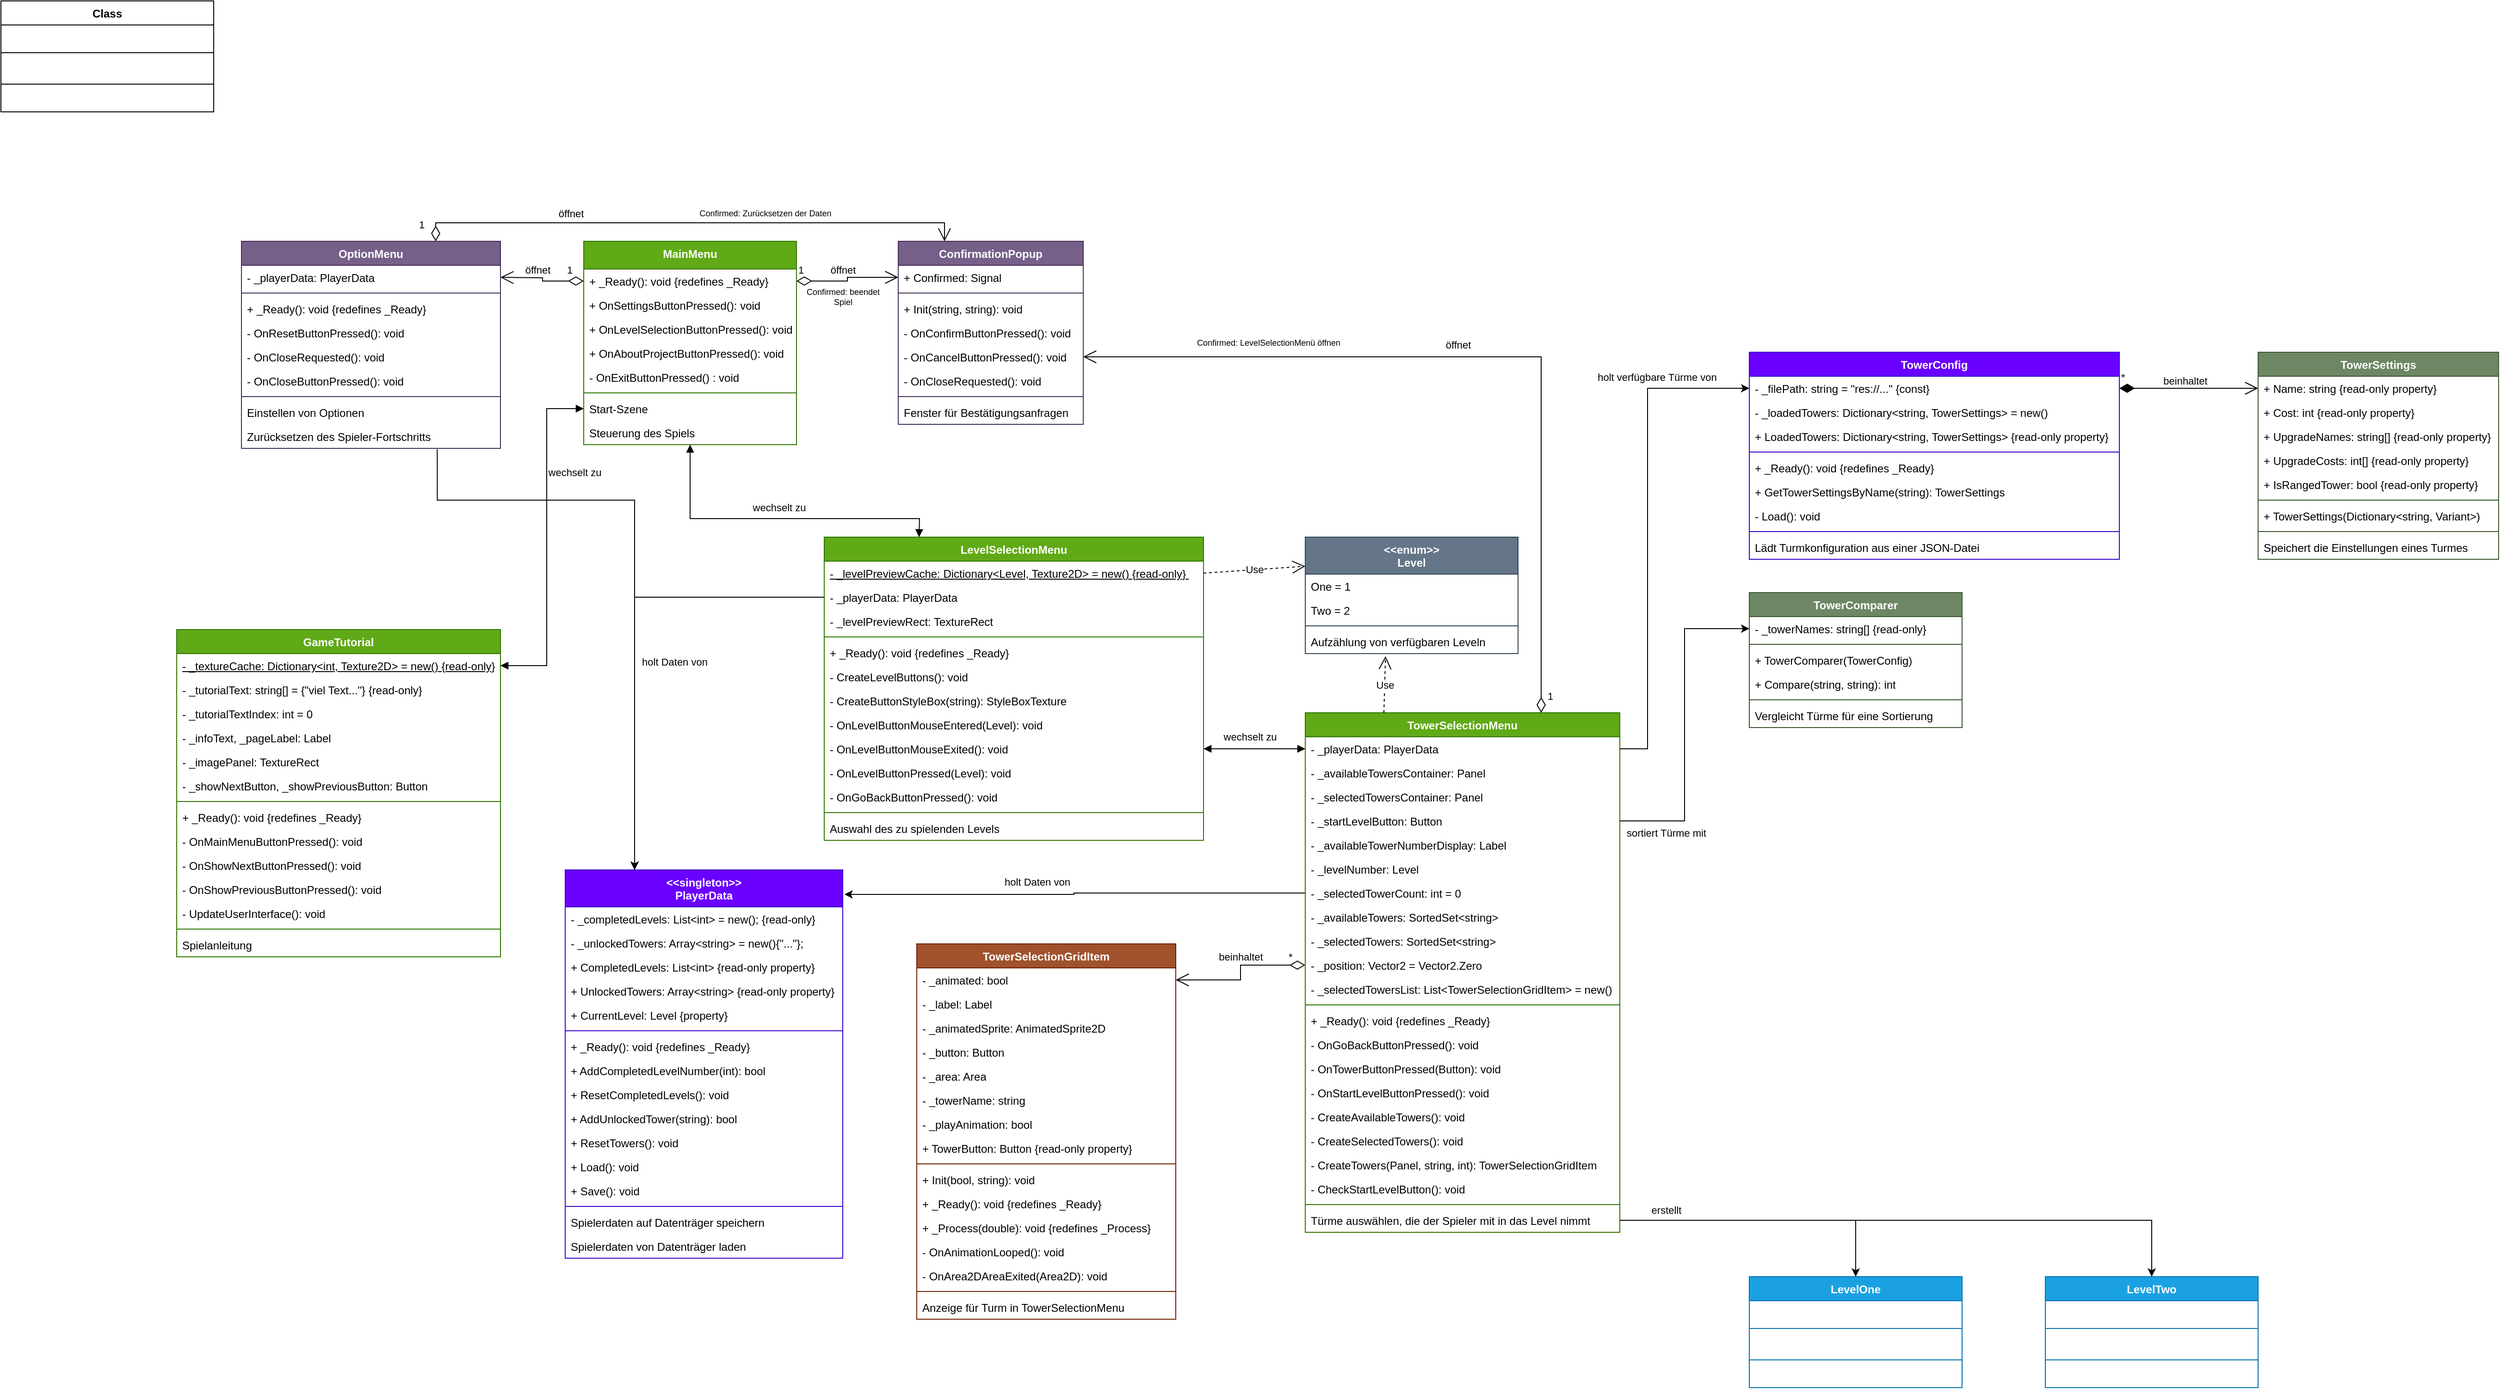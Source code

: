 <mxfile version="22.1.21" type="device">
  <diagram id="C5RBs43oDa-KdzZeNtuy" name="Page-1">
    <mxGraphModel dx="1296" dy="923" grid="1" gridSize="10" guides="1" tooltips="1" connect="1" arrows="1" fold="1" page="0" pageScale="1" pageWidth="827" pageHeight="1169" math="0" shadow="0">
      <root>
        <mxCell id="WIyWlLk6GJQsqaUBKTNV-0" />
        <mxCell id="WIyWlLk6GJQsqaUBKTNV-1" parent="WIyWlLk6GJQsqaUBKTNV-0" />
        <mxCell id="wSwAOmmejvRLHp2DUcoL-6" value="MainMenu" style="swimlane;fontStyle=1;align=center;verticalAlign=top;childLayout=stackLayout;horizontal=1;startSize=30;horizontalStack=0;resizeParent=1;resizeParentMax=0;resizeLast=0;collapsible=1;marginBottom=0;whiteSpace=wrap;html=1;fillColor=#60a917;fontColor=#ffffff;strokeColor=#2D7600;" vertex="1" parent="WIyWlLk6GJQsqaUBKTNV-1">
          <mxGeometry x="300" y="-80" width="230" height="220" as="geometry" />
        </mxCell>
        <mxCell id="wSwAOmmejvRLHp2DUcoL-21" value="+ _Ready(): void {redefines _Ready}" style="text;strokeColor=none;fillColor=none;align=left;verticalAlign=top;spacingLeft=4;spacingRight=4;overflow=hidden;rotatable=0;points=[[0,0.5],[1,0.5]];portConstraint=eastwest;whiteSpace=wrap;html=1;" vertex="1" parent="wSwAOmmejvRLHp2DUcoL-6">
          <mxGeometry y="30" width="230" height="26" as="geometry" />
        </mxCell>
        <mxCell id="wSwAOmmejvRLHp2DUcoL-18" value="+ OnSettingsButtonPressed(): void" style="text;strokeColor=none;fillColor=none;align=left;verticalAlign=top;spacingLeft=4;spacingRight=4;overflow=hidden;rotatable=0;points=[[0,0.5],[1,0.5]];portConstraint=eastwest;whiteSpace=wrap;html=1;" vertex="1" parent="wSwAOmmejvRLHp2DUcoL-6">
          <mxGeometry y="56" width="230" height="26" as="geometry" />
        </mxCell>
        <mxCell id="wSwAOmmejvRLHp2DUcoL-23" value="+ OnLevelSelectionButtonPressed(): void" style="text;strokeColor=none;fillColor=none;align=left;verticalAlign=top;spacingLeft=4;spacingRight=4;overflow=hidden;rotatable=0;points=[[0,0.5],[1,0.5]];portConstraint=eastwest;whiteSpace=wrap;html=1;" vertex="1" parent="wSwAOmmejvRLHp2DUcoL-6">
          <mxGeometry y="82" width="230" height="26" as="geometry" />
        </mxCell>
        <mxCell id="wSwAOmmejvRLHp2DUcoL-22" value="+ OnAboutProjectButtonPressed(): void" style="text;strokeColor=none;fillColor=none;align=left;verticalAlign=top;spacingLeft=4;spacingRight=4;overflow=hidden;rotatable=0;points=[[0,0.5],[1,0.5]];portConstraint=eastwest;whiteSpace=wrap;html=1;" vertex="1" parent="wSwAOmmejvRLHp2DUcoL-6">
          <mxGeometry y="108" width="230" height="26" as="geometry" />
        </mxCell>
        <mxCell id="wSwAOmmejvRLHp2DUcoL-19" value="- OnExitButtonPressed() : void" style="text;strokeColor=none;fillColor=none;align=left;verticalAlign=top;spacingLeft=4;spacingRight=4;overflow=hidden;rotatable=0;points=[[0,0.5],[1,0.5]];portConstraint=eastwest;whiteSpace=wrap;html=1;" vertex="1" parent="wSwAOmmejvRLHp2DUcoL-6">
          <mxGeometry y="134" width="230" height="26" as="geometry" />
        </mxCell>
        <mxCell id="wSwAOmmejvRLHp2DUcoL-11" value="" style="line;strokeWidth=1;fillColor=none;align=left;verticalAlign=middle;spacingTop=-1;spacingLeft=3;spacingRight=3;rotatable=0;labelPosition=right;points=[];portConstraint=eastwest;strokeColor=inherit;" vertex="1" parent="wSwAOmmejvRLHp2DUcoL-6">
          <mxGeometry y="160" width="230" height="8" as="geometry" />
        </mxCell>
        <mxCell id="wSwAOmmejvRLHp2DUcoL-10" value="Start-Szene" style="text;strokeColor=none;fillColor=none;align=left;verticalAlign=top;spacingLeft=4;spacingRight=4;overflow=hidden;rotatable=0;points=[[0,0.5],[1,0.5]];portConstraint=eastwest;whiteSpace=wrap;html=1;" vertex="1" parent="wSwAOmmejvRLHp2DUcoL-6">
          <mxGeometry y="168" width="230" height="26" as="geometry" />
        </mxCell>
        <mxCell id="wSwAOmmejvRLHp2DUcoL-24" value="Steuerung des Spiels" style="text;strokeColor=none;fillColor=none;align=left;verticalAlign=top;spacingLeft=4;spacingRight=4;overflow=hidden;rotatable=0;points=[[0,0.5],[1,0.5]];portConstraint=eastwest;whiteSpace=wrap;html=1;" vertex="1" parent="wSwAOmmejvRLHp2DUcoL-6">
          <mxGeometry y="194" width="230" height="26" as="geometry" />
        </mxCell>
        <mxCell id="wSwAOmmejvRLHp2DUcoL-12" value="Class" style="swimlane;fontStyle=1;align=center;verticalAlign=top;childLayout=stackLayout;horizontal=1;startSize=26;horizontalStack=0;resizeParent=1;resizeParentMax=0;resizeLast=0;collapsible=1;marginBottom=0;whiteSpace=wrap;html=1;" vertex="1" parent="WIyWlLk6GJQsqaUBKTNV-1">
          <mxGeometry x="-330" y="-340" width="230" height="120" as="geometry" />
        </mxCell>
        <mxCell id="wSwAOmmejvRLHp2DUcoL-13" value="&amp;nbsp;" style="text;strokeColor=none;fillColor=none;align=left;verticalAlign=top;spacingLeft=4;spacingRight=4;overflow=hidden;rotatable=0;points=[[0,0.5],[1,0.5]];portConstraint=eastwest;whiteSpace=wrap;html=1;" vertex="1" parent="wSwAOmmejvRLHp2DUcoL-12">
          <mxGeometry y="26" width="230" height="26" as="geometry" />
        </mxCell>
        <mxCell id="wSwAOmmejvRLHp2DUcoL-14" value="" style="line;strokeWidth=1;fillColor=none;align=left;verticalAlign=middle;spacingTop=-1;spacingLeft=3;spacingRight=3;rotatable=0;labelPosition=right;points=[];portConstraint=eastwest;strokeColor=inherit;" vertex="1" parent="wSwAOmmejvRLHp2DUcoL-12">
          <mxGeometry y="52" width="230" height="8" as="geometry" />
        </mxCell>
        <mxCell id="wSwAOmmejvRLHp2DUcoL-15" value="&amp;nbsp;" style="text;strokeColor=none;fillColor=none;align=left;verticalAlign=top;spacingLeft=4;spacingRight=4;overflow=hidden;rotatable=0;points=[[0,0.5],[1,0.5]];portConstraint=eastwest;whiteSpace=wrap;html=1;" vertex="1" parent="wSwAOmmejvRLHp2DUcoL-12">
          <mxGeometry y="60" width="230" height="26" as="geometry" />
        </mxCell>
        <mxCell id="wSwAOmmejvRLHp2DUcoL-16" value="" style="line;strokeWidth=1;fillColor=none;align=left;verticalAlign=middle;spacingTop=-1;spacingLeft=3;spacingRight=3;rotatable=0;labelPosition=right;points=[];portConstraint=eastwest;strokeColor=inherit;" vertex="1" parent="wSwAOmmejvRLHp2DUcoL-12">
          <mxGeometry y="86" width="230" height="8" as="geometry" />
        </mxCell>
        <mxCell id="wSwAOmmejvRLHp2DUcoL-17" style="text;strokeColor=none;fillColor=none;align=left;verticalAlign=top;spacingLeft=4;spacingRight=4;overflow=hidden;rotatable=0;points=[[0,0.5],[1,0.5]];portConstraint=eastwest;whiteSpace=wrap;html=1;" vertex="1" parent="wSwAOmmejvRLHp2DUcoL-12">
          <mxGeometry y="94" width="230" height="26" as="geometry" />
        </mxCell>
        <mxCell id="wSwAOmmejvRLHp2DUcoL-25" value="ConfirmationPopup" style="swimlane;fontStyle=1;align=center;verticalAlign=top;childLayout=stackLayout;horizontal=1;startSize=26;horizontalStack=0;resizeParent=1;resizeParentMax=0;resizeLast=0;collapsible=1;marginBottom=0;whiteSpace=wrap;html=1;fillColor=#76608a;fontColor=#ffffff;strokeColor=#432D57;" vertex="1" parent="WIyWlLk6GJQsqaUBKTNV-1">
          <mxGeometry x="640" y="-80" width="200" height="198" as="geometry" />
        </mxCell>
        <mxCell id="wSwAOmmejvRLHp2DUcoL-26" value="+ Confirmed: Signal" style="text;strokeColor=none;fillColor=none;align=left;verticalAlign=top;spacingLeft=4;spacingRight=4;overflow=hidden;rotatable=0;points=[[0,0.5],[1,0.5]];portConstraint=eastwest;whiteSpace=wrap;html=1;" vertex="1" parent="wSwAOmmejvRLHp2DUcoL-25">
          <mxGeometry y="26" width="200" height="26" as="geometry" />
        </mxCell>
        <mxCell id="wSwAOmmejvRLHp2DUcoL-27" value="" style="line;strokeWidth=1;fillColor=none;align=left;verticalAlign=middle;spacingTop=-1;spacingLeft=3;spacingRight=3;rotatable=0;labelPosition=right;points=[];portConstraint=eastwest;strokeColor=inherit;" vertex="1" parent="wSwAOmmejvRLHp2DUcoL-25">
          <mxGeometry y="52" width="200" height="8" as="geometry" />
        </mxCell>
        <mxCell id="wSwAOmmejvRLHp2DUcoL-28" value="+ Init(string, string): void&amp;nbsp;" style="text;strokeColor=none;fillColor=none;align=left;verticalAlign=top;spacingLeft=4;spacingRight=4;overflow=hidden;rotatable=0;points=[[0,0.5],[1,0.5]];portConstraint=eastwest;whiteSpace=wrap;html=1;" vertex="1" parent="wSwAOmmejvRLHp2DUcoL-25">
          <mxGeometry y="60" width="200" height="26" as="geometry" />
        </mxCell>
        <mxCell id="wSwAOmmejvRLHp2DUcoL-53" value="- OnConfirmButtonPressed(): void" style="text;strokeColor=none;fillColor=none;align=left;verticalAlign=top;spacingLeft=4;spacingRight=4;overflow=hidden;rotatable=0;points=[[0,0.5],[1,0.5]];portConstraint=eastwest;whiteSpace=wrap;html=1;" vertex="1" parent="wSwAOmmejvRLHp2DUcoL-25">
          <mxGeometry y="86" width="200" height="26" as="geometry" />
        </mxCell>
        <mxCell id="wSwAOmmejvRLHp2DUcoL-52" value="- OnCancelButtonPressed(): void" style="text;strokeColor=none;fillColor=none;align=left;verticalAlign=top;spacingLeft=4;spacingRight=4;overflow=hidden;rotatable=0;points=[[0,0.5],[1,0.5]];portConstraint=eastwest;whiteSpace=wrap;html=1;" vertex="1" parent="wSwAOmmejvRLHp2DUcoL-25">
          <mxGeometry y="112" width="200" height="26" as="geometry" />
        </mxCell>
        <mxCell id="wSwAOmmejvRLHp2DUcoL-51" value="- OnCloseRequested(): void" style="text;strokeColor=none;fillColor=none;align=left;verticalAlign=top;spacingLeft=4;spacingRight=4;overflow=hidden;rotatable=0;points=[[0,0.5],[1,0.5]];portConstraint=eastwest;whiteSpace=wrap;html=1;" vertex="1" parent="wSwAOmmejvRLHp2DUcoL-25">
          <mxGeometry y="138" width="200" height="26" as="geometry" />
        </mxCell>
        <mxCell id="wSwAOmmejvRLHp2DUcoL-29" value="" style="line;strokeWidth=1;fillColor=none;align=left;verticalAlign=middle;spacingTop=-1;spacingLeft=3;spacingRight=3;rotatable=0;labelPosition=right;points=[];portConstraint=eastwest;strokeColor=inherit;" vertex="1" parent="wSwAOmmejvRLHp2DUcoL-25">
          <mxGeometry y="164" width="200" height="8" as="geometry" />
        </mxCell>
        <mxCell id="wSwAOmmejvRLHp2DUcoL-30" value="Fenster für Bestätigungsanfragen" style="text;strokeColor=none;fillColor=none;align=left;verticalAlign=top;spacingLeft=4;spacingRight=4;overflow=hidden;rotatable=0;points=[[0,0.5],[1,0.5]];portConstraint=eastwest;whiteSpace=wrap;html=1;" vertex="1" parent="wSwAOmmejvRLHp2DUcoL-25">
          <mxGeometry y="172" width="200" height="26" as="geometry" />
        </mxCell>
        <mxCell id="wSwAOmmejvRLHp2DUcoL-31" value="OptionMenu" style="swimlane;fontStyle=1;align=center;verticalAlign=top;childLayout=stackLayout;horizontal=1;startSize=26;horizontalStack=0;resizeParent=1;resizeParentMax=0;resizeLast=0;collapsible=1;marginBottom=0;whiteSpace=wrap;html=1;fillColor=#76608a;fontColor=#ffffff;strokeColor=#432D57;" vertex="1" parent="WIyWlLk6GJQsqaUBKTNV-1">
          <mxGeometry x="-70" y="-80" width="280" height="224" as="geometry" />
        </mxCell>
        <mxCell id="wSwAOmmejvRLHp2DUcoL-63" value="- _playerData: PlayerData" style="text;strokeColor=none;fillColor=none;align=left;verticalAlign=top;spacingLeft=4;spacingRight=4;overflow=hidden;rotatable=0;points=[[0,0.5],[1,0.5]];portConstraint=eastwest;whiteSpace=wrap;html=1;" vertex="1" parent="wSwAOmmejvRLHp2DUcoL-31">
          <mxGeometry y="26" width="280" height="26" as="geometry" />
        </mxCell>
        <mxCell id="wSwAOmmejvRLHp2DUcoL-33" value="" style="line;strokeWidth=1;fillColor=none;align=left;verticalAlign=middle;spacingTop=-1;spacingLeft=3;spacingRight=3;rotatable=0;labelPosition=right;points=[];portConstraint=eastwest;strokeColor=inherit;" vertex="1" parent="wSwAOmmejvRLHp2DUcoL-31">
          <mxGeometry y="52" width="280" height="8" as="geometry" />
        </mxCell>
        <mxCell id="wSwAOmmejvRLHp2DUcoL-34" value="+ _Ready(): void {redefines _Ready}" style="text;strokeColor=none;fillColor=none;align=left;verticalAlign=top;spacingLeft=4;spacingRight=4;overflow=hidden;rotatable=0;points=[[0,0.5],[1,0.5]];portConstraint=eastwest;whiteSpace=wrap;html=1;" vertex="1" parent="wSwAOmmejvRLHp2DUcoL-31">
          <mxGeometry y="60" width="280" height="26" as="geometry" />
        </mxCell>
        <mxCell id="wSwAOmmejvRLHp2DUcoL-71" value="- OnResetButtonPressed(): void" style="text;strokeColor=none;fillColor=none;align=left;verticalAlign=top;spacingLeft=4;spacingRight=4;overflow=hidden;rotatable=0;points=[[0,0.5],[1,0.5]];portConstraint=eastwest;whiteSpace=wrap;html=1;" vertex="1" parent="wSwAOmmejvRLHp2DUcoL-31">
          <mxGeometry y="86" width="280" height="26" as="geometry" />
        </mxCell>
        <mxCell id="wSwAOmmejvRLHp2DUcoL-70" value="- OnCloseRequested(): void" style="text;strokeColor=none;fillColor=none;align=left;verticalAlign=top;spacingLeft=4;spacingRight=4;overflow=hidden;rotatable=0;points=[[0,0.5],[1,0.5]];portConstraint=eastwest;whiteSpace=wrap;html=1;" vertex="1" parent="wSwAOmmejvRLHp2DUcoL-31">
          <mxGeometry y="112" width="280" height="26" as="geometry" />
        </mxCell>
        <mxCell id="wSwAOmmejvRLHp2DUcoL-69" value="- OnCloseButtonPressed(): void" style="text;strokeColor=none;fillColor=none;align=left;verticalAlign=top;spacingLeft=4;spacingRight=4;overflow=hidden;rotatable=0;points=[[0,0.5],[1,0.5]];portConstraint=eastwest;whiteSpace=wrap;html=1;" vertex="1" parent="wSwAOmmejvRLHp2DUcoL-31">
          <mxGeometry y="138" width="280" height="26" as="geometry" />
        </mxCell>
        <mxCell id="wSwAOmmejvRLHp2DUcoL-35" value="" style="line;strokeWidth=1;fillColor=none;align=left;verticalAlign=middle;spacingTop=-1;spacingLeft=3;spacingRight=3;rotatable=0;labelPosition=right;points=[];portConstraint=eastwest;strokeColor=inherit;" vertex="1" parent="wSwAOmmejvRLHp2DUcoL-31">
          <mxGeometry y="164" width="280" height="8" as="geometry" />
        </mxCell>
        <mxCell id="wSwAOmmejvRLHp2DUcoL-36" value="Einstellen von Optionen" style="text;strokeColor=none;fillColor=none;align=left;verticalAlign=top;spacingLeft=4;spacingRight=4;overflow=hidden;rotatable=0;points=[[0,0.5],[1,0.5]];portConstraint=eastwest;whiteSpace=wrap;html=1;" vertex="1" parent="wSwAOmmejvRLHp2DUcoL-31">
          <mxGeometry y="172" width="280" height="26" as="geometry" />
        </mxCell>
        <mxCell id="wSwAOmmejvRLHp2DUcoL-73" value="Zurücksetzen des Spieler-Fortschritts" style="text;strokeColor=none;fillColor=none;align=left;verticalAlign=top;spacingLeft=4;spacingRight=4;overflow=hidden;rotatable=0;points=[[0,0.5],[1,0.5]];portConstraint=eastwest;whiteSpace=wrap;html=1;" vertex="1" parent="wSwAOmmejvRLHp2DUcoL-31">
          <mxGeometry y="198" width="280" height="26" as="geometry" />
        </mxCell>
        <mxCell id="wSwAOmmejvRLHp2DUcoL-37" value="LevelSelectionMenu" style="swimlane;fontStyle=1;align=center;verticalAlign=top;childLayout=stackLayout;horizontal=1;startSize=26;horizontalStack=0;resizeParent=1;resizeParentMax=0;resizeLast=0;collapsible=1;marginBottom=0;whiteSpace=wrap;html=1;fillColor=#60a917;fontColor=#ffffff;strokeColor=#2D7600;" vertex="1" parent="WIyWlLk6GJQsqaUBKTNV-1">
          <mxGeometry x="560" y="240" width="410" height="328" as="geometry" />
        </mxCell>
        <mxCell id="wSwAOmmejvRLHp2DUcoL-38" value="&lt;u&gt;- _levelPreviewCache: Dictionary&amp;lt;Level, Texture2D&amp;gt; = new() {read-only}&amp;nbsp;&lt;/u&gt;" style="text;strokeColor=none;fillColor=none;align=left;verticalAlign=top;spacingLeft=4;spacingRight=4;overflow=hidden;rotatable=0;points=[[0,0.5],[1,0.5]];portConstraint=eastwest;whiteSpace=wrap;html=1;" vertex="1" parent="wSwAOmmejvRLHp2DUcoL-37">
          <mxGeometry y="26" width="410" height="26" as="geometry" />
        </mxCell>
        <mxCell id="wSwAOmmejvRLHp2DUcoL-106" value="- _playerData: PlayerData" style="text;strokeColor=none;fillColor=none;align=left;verticalAlign=top;spacingLeft=4;spacingRight=4;overflow=hidden;rotatable=0;points=[[0,0.5],[1,0.5]];portConstraint=eastwest;whiteSpace=wrap;html=1;" vertex="1" parent="wSwAOmmejvRLHp2DUcoL-37">
          <mxGeometry y="52" width="410" height="26" as="geometry" />
        </mxCell>
        <mxCell id="wSwAOmmejvRLHp2DUcoL-105" value="- _levelPreviewRect: TextureRect" style="text;strokeColor=none;fillColor=none;align=left;verticalAlign=top;spacingLeft=4;spacingRight=4;overflow=hidden;rotatable=0;points=[[0,0.5],[1,0.5]];portConstraint=eastwest;whiteSpace=wrap;html=1;" vertex="1" parent="wSwAOmmejvRLHp2DUcoL-37">
          <mxGeometry y="78" width="410" height="26" as="geometry" />
        </mxCell>
        <mxCell id="wSwAOmmejvRLHp2DUcoL-39" value="" style="line;strokeWidth=1;fillColor=none;align=left;verticalAlign=middle;spacingTop=-1;spacingLeft=3;spacingRight=3;rotatable=0;labelPosition=right;points=[];portConstraint=eastwest;strokeColor=inherit;" vertex="1" parent="wSwAOmmejvRLHp2DUcoL-37">
          <mxGeometry y="104" width="410" height="8" as="geometry" />
        </mxCell>
        <mxCell id="wSwAOmmejvRLHp2DUcoL-40" value="+ _Ready(): void {redefines _Ready}" style="text;strokeColor=none;fillColor=none;align=left;verticalAlign=top;spacingLeft=4;spacingRight=4;overflow=hidden;rotatable=0;points=[[0,0.5],[1,0.5]];portConstraint=eastwest;whiteSpace=wrap;html=1;" vertex="1" parent="wSwAOmmejvRLHp2DUcoL-37">
          <mxGeometry y="112" width="410" height="26" as="geometry" />
        </mxCell>
        <mxCell id="wSwAOmmejvRLHp2DUcoL-123" value="- CreateLevelButtons(): void" style="text;strokeColor=none;fillColor=none;align=left;verticalAlign=top;spacingLeft=4;spacingRight=4;overflow=hidden;rotatable=0;points=[[0,0.5],[1,0.5]];portConstraint=eastwest;whiteSpace=wrap;html=1;" vertex="1" parent="wSwAOmmejvRLHp2DUcoL-37">
          <mxGeometry y="138" width="410" height="26" as="geometry" />
        </mxCell>
        <mxCell id="wSwAOmmejvRLHp2DUcoL-122" value="- CreateButtonStyleBox(string): StyleBoxTexture" style="text;strokeColor=none;fillColor=none;align=left;verticalAlign=top;spacingLeft=4;spacingRight=4;overflow=hidden;rotatable=0;points=[[0,0.5],[1,0.5]];portConstraint=eastwest;whiteSpace=wrap;html=1;" vertex="1" parent="wSwAOmmejvRLHp2DUcoL-37">
          <mxGeometry y="164" width="410" height="26" as="geometry" />
        </mxCell>
        <mxCell id="wSwAOmmejvRLHp2DUcoL-121" value="- OnLevelButtonMouseEntered(Level): void" style="text;strokeColor=none;fillColor=none;align=left;verticalAlign=top;spacingLeft=4;spacingRight=4;overflow=hidden;rotatable=0;points=[[0,0.5],[1,0.5]];portConstraint=eastwest;whiteSpace=wrap;html=1;" vertex="1" parent="wSwAOmmejvRLHp2DUcoL-37">
          <mxGeometry y="190" width="410" height="26" as="geometry" />
        </mxCell>
        <mxCell id="wSwAOmmejvRLHp2DUcoL-120" value="- OnLevelButtonMouseExited(): void" style="text;strokeColor=none;fillColor=none;align=left;verticalAlign=top;spacingLeft=4;spacingRight=4;overflow=hidden;rotatable=0;points=[[0,0.5],[1,0.5]];portConstraint=eastwest;whiteSpace=wrap;html=1;" vertex="1" parent="wSwAOmmejvRLHp2DUcoL-37">
          <mxGeometry y="216" width="410" height="26" as="geometry" />
        </mxCell>
        <mxCell id="wSwAOmmejvRLHp2DUcoL-119" value="- OnLevelButtonPressed(Level): void" style="text;strokeColor=none;fillColor=none;align=left;verticalAlign=top;spacingLeft=4;spacingRight=4;overflow=hidden;rotatable=0;points=[[0,0.5],[1,0.5]];portConstraint=eastwest;whiteSpace=wrap;html=1;" vertex="1" parent="wSwAOmmejvRLHp2DUcoL-37">
          <mxGeometry y="242" width="410" height="26" as="geometry" />
        </mxCell>
        <mxCell id="wSwAOmmejvRLHp2DUcoL-117" value="- OnGoBackButtonPressed(): void" style="text;strokeColor=none;fillColor=none;align=left;verticalAlign=top;spacingLeft=4;spacingRight=4;overflow=hidden;rotatable=0;points=[[0,0.5],[1,0.5]];portConstraint=eastwest;whiteSpace=wrap;html=1;" vertex="1" parent="wSwAOmmejvRLHp2DUcoL-37">
          <mxGeometry y="268" width="410" height="26" as="geometry" />
        </mxCell>
        <mxCell id="wSwAOmmejvRLHp2DUcoL-41" value="" style="line;strokeWidth=1;fillColor=none;align=left;verticalAlign=middle;spacingTop=-1;spacingLeft=3;spacingRight=3;rotatable=0;labelPosition=right;points=[];portConstraint=eastwest;strokeColor=inherit;" vertex="1" parent="wSwAOmmejvRLHp2DUcoL-37">
          <mxGeometry y="294" width="410" height="8" as="geometry" />
        </mxCell>
        <mxCell id="wSwAOmmejvRLHp2DUcoL-42" value="Auswahl des zu spielenden Levels" style="text;strokeColor=none;fillColor=none;align=left;verticalAlign=top;spacingLeft=4;spacingRight=4;overflow=hidden;rotatable=0;points=[[0,0.5],[1,0.5]];portConstraint=eastwest;whiteSpace=wrap;html=1;" vertex="1" parent="wSwAOmmejvRLHp2DUcoL-37">
          <mxGeometry y="302" width="410" height="26" as="geometry" />
        </mxCell>
        <mxCell id="wSwAOmmejvRLHp2DUcoL-43" value="GameTutorial" style="swimlane;fontStyle=1;align=center;verticalAlign=top;childLayout=stackLayout;horizontal=1;startSize=26;horizontalStack=0;resizeParent=1;resizeParentMax=0;resizeLast=0;collapsible=1;marginBottom=0;whiteSpace=wrap;html=1;fillColor=#60a917;fontColor=#ffffff;strokeColor=#2D7600;" vertex="1" parent="WIyWlLk6GJQsqaUBKTNV-1">
          <mxGeometry x="-140" y="340" width="350" height="354" as="geometry" />
        </mxCell>
        <mxCell id="wSwAOmmejvRLHp2DUcoL-44" value="&lt;u&gt;- _textureCache: Dictionary&amp;lt;int, Texture2D&amp;gt; = new() {read-only}&lt;/u&gt;" style="text;strokeColor=none;fillColor=none;align=left;verticalAlign=top;spacingLeft=4;spacingRight=4;overflow=hidden;rotatable=0;points=[[0,0.5],[1,0.5]];portConstraint=eastwest;whiteSpace=wrap;html=1;" vertex="1" parent="wSwAOmmejvRLHp2DUcoL-43">
          <mxGeometry y="26" width="350" height="26" as="geometry" />
        </mxCell>
        <mxCell id="wSwAOmmejvRLHp2DUcoL-81" value="- _tutorialText: string[] = {&quot;viel Text...&quot;} {read-only}" style="text;strokeColor=none;fillColor=none;align=left;verticalAlign=top;spacingLeft=4;spacingRight=4;overflow=hidden;rotatable=0;points=[[0,0.5],[1,0.5]];portConstraint=eastwest;whiteSpace=wrap;html=1;" vertex="1" parent="wSwAOmmejvRLHp2DUcoL-43">
          <mxGeometry y="52" width="350" height="26" as="geometry" />
        </mxCell>
        <mxCell id="wSwAOmmejvRLHp2DUcoL-80" value="- _tutorialTextIndex: int = 0" style="text;strokeColor=none;fillColor=none;align=left;verticalAlign=top;spacingLeft=4;spacingRight=4;overflow=hidden;rotatable=0;points=[[0,0.5],[1,0.5]];portConstraint=eastwest;whiteSpace=wrap;html=1;" vertex="1" parent="wSwAOmmejvRLHp2DUcoL-43">
          <mxGeometry y="78" width="350" height="26" as="geometry" />
        </mxCell>
        <mxCell id="wSwAOmmejvRLHp2DUcoL-79" value="- _infoText, _pageLabel: Label" style="text;strokeColor=none;fillColor=none;align=left;verticalAlign=top;spacingLeft=4;spacingRight=4;overflow=hidden;rotatable=0;points=[[0,0.5],[1,0.5]];portConstraint=eastwest;whiteSpace=wrap;html=1;" vertex="1" parent="wSwAOmmejvRLHp2DUcoL-43">
          <mxGeometry y="104" width="350" height="26" as="geometry" />
        </mxCell>
        <mxCell id="wSwAOmmejvRLHp2DUcoL-78" value="- _imagePanel: TextureRect" style="text;strokeColor=none;fillColor=none;align=left;verticalAlign=top;spacingLeft=4;spacingRight=4;overflow=hidden;rotatable=0;points=[[0,0.5],[1,0.5]];portConstraint=eastwest;whiteSpace=wrap;html=1;" vertex="1" parent="wSwAOmmejvRLHp2DUcoL-43">
          <mxGeometry y="130" width="350" height="26" as="geometry" />
        </mxCell>
        <mxCell id="wSwAOmmejvRLHp2DUcoL-82" value="- _showNextButton, _showPreviousButton: Button" style="text;strokeColor=none;fillColor=none;align=left;verticalAlign=top;spacingLeft=4;spacingRight=4;overflow=hidden;rotatable=0;points=[[0,0.5],[1,0.5]];portConstraint=eastwest;whiteSpace=wrap;html=1;" vertex="1" parent="wSwAOmmejvRLHp2DUcoL-43">
          <mxGeometry y="156" width="350" height="26" as="geometry" />
        </mxCell>
        <mxCell id="wSwAOmmejvRLHp2DUcoL-45" value="" style="line;strokeWidth=1;fillColor=none;align=left;verticalAlign=middle;spacingTop=-1;spacingLeft=3;spacingRight=3;rotatable=0;labelPosition=right;points=[];portConstraint=eastwest;strokeColor=inherit;" vertex="1" parent="wSwAOmmejvRLHp2DUcoL-43">
          <mxGeometry y="182" width="350" height="8" as="geometry" />
        </mxCell>
        <mxCell id="wSwAOmmejvRLHp2DUcoL-46" value="+ _Ready(): void {redefines _Ready}" style="text;strokeColor=none;fillColor=none;align=left;verticalAlign=top;spacingLeft=4;spacingRight=4;overflow=hidden;rotatable=0;points=[[0,0.5],[1,0.5]];portConstraint=eastwest;whiteSpace=wrap;html=1;" vertex="1" parent="wSwAOmmejvRLHp2DUcoL-43">
          <mxGeometry y="190" width="350" height="26" as="geometry" />
        </mxCell>
        <mxCell id="wSwAOmmejvRLHp2DUcoL-86" value="- OnMainMenuButtonPressed(): void" style="text;strokeColor=none;fillColor=none;align=left;verticalAlign=top;spacingLeft=4;spacingRight=4;overflow=hidden;rotatable=0;points=[[0,0.5],[1,0.5]];portConstraint=eastwest;whiteSpace=wrap;html=1;" vertex="1" parent="wSwAOmmejvRLHp2DUcoL-43">
          <mxGeometry y="216" width="350" height="26" as="geometry" />
        </mxCell>
        <mxCell id="wSwAOmmejvRLHp2DUcoL-85" value="- OnShowNextButtonPressed(): void" style="text;strokeColor=none;fillColor=none;align=left;verticalAlign=top;spacingLeft=4;spacingRight=4;overflow=hidden;rotatable=0;points=[[0,0.5],[1,0.5]];portConstraint=eastwest;whiteSpace=wrap;html=1;" vertex="1" parent="wSwAOmmejvRLHp2DUcoL-43">
          <mxGeometry y="242" width="350" height="26" as="geometry" />
        </mxCell>
        <mxCell id="wSwAOmmejvRLHp2DUcoL-84" value="- OnShowPreviousButtonPressed(): void" style="text;strokeColor=none;fillColor=none;align=left;verticalAlign=top;spacingLeft=4;spacingRight=4;overflow=hidden;rotatable=0;points=[[0,0.5],[1,0.5]];portConstraint=eastwest;whiteSpace=wrap;html=1;" vertex="1" parent="wSwAOmmejvRLHp2DUcoL-43">
          <mxGeometry y="268" width="350" height="26" as="geometry" />
        </mxCell>
        <mxCell id="wSwAOmmejvRLHp2DUcoL-83" value="- UpdateUserInterface(): void" style="text;strokeColor=none;fillColor=none;align=left;verticalAlign=top;spacingLeft=4;spacingRight=4;overflow=hidden;rotatable=0;points=[[0,0.5],[1,0.5]];portConstraint=eastwest;whiteSpace=wrap;html=1;" vertex="1" parent="wSwAOmmejvRLHp2DUcoL-43">
          <mxGeometry y="294" width="350" height="26" as="geometry" />
        </mxCell>
        <mxCell id="wSwAOmmejvRLHp2DUcoL-47" value="" style="line;strokeWidth=1;fillColor=none;align=left;verticalAlign=middle;spacingTop=-1;spacingLeft=3;spacingRight=3;rotatable=0;labelPosition=right;points=[];portConstraint=eastwest;strokeColor=inherit;" vertex="1" parent="wSwAOmmejvRLHp2DUcoL-43">
          <mxGeometry y="320" width="350" height="8" as="geometry" />
        </mxCell>
        <mxCell id="wSwAOmmejvRLHp2DUcoL-48" value="Spielanleitung" style="text;strokeColor=none;fillColor=none;align=left;verticalAlign=top;spacingLeft=4;spacingRight=4;overflow=hidden;rotatable=0;points=[[0,0.5],[1,0.5]];portConstraint=eastwest;whiteSpace=wrap;html=1;" vertex="1" parent="wSwAOmmejvRLHp2DUcoL-43">
          <mxGeometry y="328" width="350" height="26" as="geometry" />
        </mxCell>
        <mxCell id="wSwAOmmejvRLHp2DUcoL-49" value="1" style="endArrow=open;html=1;endSize=12;startArrow=diamondThin;startSize=14;startFill=0;edgeStyle=orthogonalEdgeStyle;align=left;verticalAlign=bottom;rounded=0;exitX=1;exitY=0.5;exitDx=0;exitDy=0;entryX=0;entryY=0.5;entryDx=0;entryDy=0;" edge="1" parent="WIyWlLk6GJQsqaUBKTNV-1" source="wSwAOmmejvRLHp2DUcoL-21" target="wSwAOmmejvRLHp2DUcoL-26">
          <mxGeometry x="-1" y="3" relative="1" as="geometry">
            <mxPoint x="540" y="60" as="sourcePoint" />
            <mxPoint x="610" y="50" as="targetPoint" />
          </mxGeometry>
        </mxCell>
        <mxCell id="wSwAOmmejvRLHp2DUcoL-50" value="öffnet" style="edgeLabel;html=1;align=center;verticalAlign=middle;resizable=0;points=[];" vertex="1" connectable="0" parent="wSwAOmmejvRLHp2DUcoL-49">
          <mxGeometry x="-0.218" y="1" relative="1" as="geometry">
            <mxPoint x="5" y="-11" as="offset" />
          </mxGeometry>
        </mxCell>
        <mxCell id="wSwAOmmejvRLHp2DUcoL-55" value="Confirmed: beendet&lt;br style=&quot;font-size: 9px;&quot;&gt;Spiel" style="edgeLabel;html=1;align=center;verticalAlign=middle;resizable=0;points=[];fontSize=9;" vertex="1" connectable="0" parent="wSwAOmmejvRLHp2DUcoL-49">
          <mxGeometry x="0.386" relative="1" as="geometry">
            <mxPoint x="-25" y="21" as="offset" />
          </mxGeometry>
        </mxCell>
        <mxCell id="wSwAOmmejvRLHp2DUcoL-56" value="1" style="endArrow=open;html=1;endSize=12;startArrow=diamondThin;startSize=14;startFill=0;edgeStyle=orthogonalEdgeStyle;align=left;verticalAlign=bottom;rounded=0;entryX=1;entryY=0.5;entryDx=0;entryDy=0;exitX=0;exitY=0.5;exitDx=0;exitDy=0;" edge="1" parent="WIyWlLk6GJQsqaUBKTNV-1" source="wSwAOmmejvRLHp2DUcoL-21">
          <mxGeometry x="-0.575" y="-3" relative="1" as="geometry">
            <mxPoint x="120" y="110" as="sourcePoint" />
            <mxPoint x="210" y="-41" as="targetPoint" />
            <mxPoint as="offset" />
          </mxGeometry>
        </mxCell>
        <mxCell id="wSwAOmmejvRLHp2DUcoL-57" value="öffnet" style="edgeLabel;html=1;align=center;verticalAlign=middle;resizable=0;points=[];" vertex="1" connectable="0" parent="wSwAOmmejvRLHp2DUcoL-56">
          <mxGeometry x="0.219" y="-2" relative="1" as="geometry">
            <mxPoint x="3" y="-7" as="offset" />
          </mxGeometry>
        </mxCell>
        <mxCell id="wSwAOmmejvRLHp2DUcoL-58" value="" style="endArrow=block;startArrow=block;endFill=1;startFill=1;html=1;rounded=0;exitX=1;exitY=0.5;exitDx=0;exitDy=0;entryX=0;entryY=0.5;entryDx=0;entryDy=0;" edge="1" parent="WIyWlLk6GJQsqaUBKTNV-1" source="wSwAOmmejvRLHp2DUcoL-44" target="wSwAOmmejvRLHp2DUcoL-10">
          <mxGeometry width="160" relative="1" as="geometry">
            <mxPoint x="160" y="180" as="sourcePoint" />
            <mxPoint x="320" y="180" as="targetPoint" />
            <Array as="points">
              <mxPoint x="260" y="379" />
              <mxPoint x="260" y="101" />
            </Array>
          </mxGeometry>
        </mxCell>
        <mxCell id="wSwAOmmejvRLHp2DUcoL-59" value="wechselt zu" style="edgeLabel;html=1;align=center;verticalAlign=middle;resizable=0;points=[];" vertex="1" connectable="0" parent="wSwAOmmejvRLHp2DUcoL-58">
          <mxGeometry x="-0.088" relative="1" as="geometry">
            <mxPoint x="30" y="-91" as="offset" />
          </mxGeometry>
        </mxCell>
        <mxCell id="wSwAOmmejvRLHp2DUcoL-60" value="" style="endArrow=block;startArrow=block;endFill=1;startFill=1;html=1;rounded=0;exitX=0.25;exitY=0;exitDx=0;exitDy=0;" edge="1" parent="WIyWlLk6GJQsqaUBKTNV-1" source="wSwAOmmejvRLHp2DUcoL-37" target="wSwAOmmejvRLHp2DUcoL-24">
          <mxGeometry width="160" relative="1" as="geometry">
            <mxPoint x="240" y="259" as="sourcePoint" />
            <mxPoint x="445" y="180" as="targetPoint" />
            <Array as="points">
              <mxPoint x="663" y="220" />
              <mxPoint x="415" y="220" />
            </Array>
          </mxGeometry>
        </mxCell>
        <mxCell id="wSwAOmmejvRLHp2DUcoL-61" value="wechselt zu" style="edgeLabel;html=1;align=center;verticalAlign=middle;resizable=0;points=[];" vertex="1" connectable="0" parent="wSwAOmmejvRLHp2DUcoL-60">
          <mxGeometry x="-0.088" relative="1" as="geometry">
            <mxPoint x="-14" y="-12" as="offset" />
          </mxGeometry>
        </mxCell>
        <mxCell id="wSwAOmmejvRLHp2DUcoL-75" value="1" style="endArrow=open;html=1;endSize=12;startArrow=diamondThin;startSize=14;startFill=0;edgeStyle=orthogonalEdgeStyle;align=left;verticalAlign=bottom;rounded=0;exitX=0.75;exitY=0;exitDx=0;exitDy=0;entryX=0.25;entryY=0;entryDx=0;entryDy=0;" edge="1" parent="WIyWlLk6GJQsqaUBKTNV-1" source="wSwAOmmejvRLHp2DUcoL-31" target="wSwAOmmejvRLHp2DUcoL-25">
          <mxGeometry x="-0.967" y="20" relative="1" as="geometry">
            <mxPoint x="190" y="20" as="sourcePoint" />
            <mxPoint x="350" y="20" as="targetPoint" />
            <Array as="points">
              <mxPoint x="140" y="-100" />
              <mxPoint x="690" y="-100" />
            </Array>
            <mxPoint as="offset" />
          </mxGeometry>
        </mxCell>
        <mxCell id="wSwAOmmejvRLHp2DUcoL-76" value="öffnet" style="edgeLabel;html=1;align=center;verticalAlign=middle;resizable=0;points=[];" vertex="1" connectable="0" parent="wSwAOmmejvRLHp2DUcoL-75">
          <mxGeometry x="-0.03" y="2" relative="1" as="geometry">
            <mxPoint x="-120" y="-8" as="offset" />
          </mxGeometry>
        </mxCell>
        <mxCell id="wSwAOmmejvRLHp2DUcoL-77" value="Confirmed: Zurücksetzen der Daten" style="edgeLabel;html=1;align=center;verticalAlign=middle;resizable=0;points=[];fontSize=9;" vertex="1" connectable="0" parent="wSwAOmmejvRLHp2DUcoL-75">
          <mxGeometry x="0.189" y="1" relative="1" as="geometry">
            <mxPoint x="25" y="-9" as="offset" />
          </mxGeometry>
        </mxCell>
        <mxCell id="wSwAOmmejvRLHp2DUcoL-87" value="&amp;lt;&amp;lt;enum&amp;gt;&amp;gt;&lt;br&gt;Level" style="swimlane;fontStyle=1;align=center;verticalAlign=top;childLayout=stackLayout;horizontal=1;startSize=40;horizontalStack=0;resizeParent=1;resizeParentMax=0;resizeLast=0;collapsible=1;marginBottom=0;whiteSpace=wrap;html=1;fillColor=#647687;fontColor=#ffffff;strokeColor=#314354;" vertex="1" parent="WIyWlLk6GJQsqaUBKTNV-1">
          <mxGeometry x="1080" y="240" width="230" height="126" as="geometry" />
        </mxCell>
        <mxCell id="wSwAOmmejvRLHp2DUcoL-88" value="One = 1" style="text;strokeColor=none;fillColor=none;align=left;verticalAlign=top;spacingLeft=4;spacingRight=4;overflow=hidden;rotatable=0;points=[[0,0.5],[1,0.5]];portConstraint=eastwest;whiteSpace=wrap;html=1;" vertex="1" parent="wSwAOmmejvRLHp2DUcoL-87">
          <mxGeometry y="40" width="230" height="26" as="geometry" />
        </mxCell>
        <mxCell id="wSwAOmmejvRLHp2DUcoL-90" value="Two = 2" style="text;strokeColor=none;fillColor=none;align=left;verticalAlign=top;spacingLeft=4;spacingRight=4;overflow=hidden;rotatable=0;points=[[0,0.5],[1,0.5]];portConstraint=eastwest;whiteSpace=wrap;html=1;" vertex="1" parent="wSwAOmmejvRLHp2DUcoL-87">
          <mxGeometry y="66" width="230" height="26" as="geometry" />
        </mxCell>
        <mxCell id="wSwAOmmejvRLHp2DUcoL-91" value="" style="line;strokeWidth=1;fillColor=none;align=left;verticalAlign=middle;spacingTop=-1;spacingLeft=3;spacingRight=3;rotatable=0;labelPosition=right;points=[];portConstraint=eastwest;strokeColor=inherit;" vertex="1" parent="wSwAOmmejvRLHp2DUcoL-87">
          <mxGeometry y="92" width="230" height="8" as="geometry" />
        </mxCell>
        <mxCell id="wSwAOmmejvRLHp2DUcoL-92" value="Aufzählung von verfügbaren Leveln" style="text;strokeColor=none;fillColor=none;align=left;verticalAlign=top;spacingLeft=4;spacingRight=4;overflow=hidden;rotatable=0;points=[[0,0.5],[1,0.5]];portConstraint=eastwest;whiteSpace=wrap;html=1;" vertex="1" parent="wSwAOmmejvRLHp2DUcoL-87">
          <mxGeometry y="100" width="230" height="26" as="geometry" />
        </mxCell>
        <mxCell id="wSwAOmmejvRLHp2DUcoL-93" value="TowerSelectionMenu" style="swimlane;fontStyle=1;align=center;verticalAlign=top;childLayout=stackLayout;horizontal=1;startSize=26;horizontalStack=0;resizeParent=1;resizeParentMax=0;resizeLast=0;collapsible=1;marginBottom=0;whiteSpace=wrap;html=1;fillColor=#60a917;fontColor=#ffffff;strokeColor=#2D7600;" vertex="1" parent="WIyWlLk6GJQsqaUBKTNV-1">
          <mxGeometry x="1080" y="430" width="340" height="562" as="geometry" />
        </mxCell>
        <mxCell id="wSwAOmmejvRLHp2DUcoL-94" value="- _playerData: PlayerData" style="text;strokeColor=none;fillColor=none;align=left;verticalAlign=top;spacingLeft=4;spacingRight=4;overflow=hidden;rotatable=0;points=[[0,0.5],[1,0.5]];portConstraint=eastwest;whiteSpace=wrap;html=1;" vertex="1" parent="wSwAOmmejvRLHp2DUcoL-93">
          <mxGeometry y="26" width="340" height="26" as="geometry" />
        </mxCell>
        <mxCell id="wSwAOmmejvRLHp2DUcoL-153" value="- _availableTowersContainer: Panel" style="text;strokeColor=none;fillColor=none;align=left;verticalAlign=top;spacingLeft=4;spacingRight=4;overflow=hidden;rotatable=0;points=[[0,0.5],[1,0.5]];portConstraint=eastwest;whiteSpace=wrap;html=1;" vertex="1" parent="wSwAOmmejvRLHp2DUcoL-93">
          <mxGeometry y="52" width="340" height="26" as="geometry" />
        </mxCell>
        <mxCell id="wSwAOmmejvRLHp2DUcoL-152" value="- _selectedTowersContainer: Panel" style="text;strokeColor=none;fillColor=none;align=left;verticalAlign=top;spacingLeft=4;spacingRight=4;overflow=hidden;rotatable=0;points=[[0,0.5],[1,0.5]];portConstraint=eastwest;whiteSpace=wrap;html=1;" vertex="1" parent="wSwAOmmejvRLHp2DUcoL-93">
          <mxGeometry y="78" width="340" height="26" as="geometry" />
        </mxCell>
        <mxCell id="wSwAOmmejvRLHp2DUcoL-151" value="- _startLevelButton: Button" style="text;strokeColor=none;fillColor=none;align=left;verticalAlign=top;spacingLeft=4;spacingRight=4;overflow=hidden;rotatable=0;points=[[0,0.5],[1,0.5]];portConstraint=eastwest;whiteSpace=wrap;html=1;" vertex="1" parent="wSwAOmmejvRLHp2DUcoL-93">
          <mxGeometry y="104" width="340" height="26" as="geometry" />
        </mxCell>
        <mxCell id="wSwAOmmejvRLHp2DUcoL-150" value="- _availableTowerNumberDisplay: Label" style="text;strokeColor=none;fillColor=none;align=left;verticalAlign=top;spacingLeft=4;spacingRight=4;overflow=hidden;rotatable=0;points=[[0,0.5],[1,0.5]];portConstraint=eastwest;whiteSpace=wrap;html=1;" vertex="1" parent="wSwAOmmejvRLHp2DUcoL-93">
          <mxGeometry y="130" width="340" height="26" as="geometry" />
        </mxCell>
        <mxCell id="wSwAOmmejvRLHp2DUcoL-149" value="- _levelNumber: Level" style="text;strokeColor=none;fillColor=none;align=left;verticalAlign=top;spacingLeft=4;spacingRight=4;overflow=hidden;rotatable=0;points=[[0,0.5],[1,0.5]];portConstraint=eastwest;whiteSpace=wrap;html=1;" vertex="1" parent="wSwAOmmejvRLHp2DUcoL-93">
          <mxGeometry y="156" width="340" height="26" as="geometry" />
        </mxCell>
        <mxCell id="wSwAOmmejvRLHp2DUcoL-148" value="- _selectedTowerCount: int = 0" style="text;strokeColor=none;fillColor=none;align=left;verticalAlign=top;spacingLeft=4;spacingRight=4;overflow=hidden;rotatable=0;points=[[0,0.5],[1,0.5]];portConstraint=eastwest;whiteSpace=wrap;html=1;" vertex="1" parent="wSwAOmmejvRLHp2DUcoL-93">
          <mxGeometry y="182" width="340" height="26" as="geometry" />
        </mxCell>
        <mxCell id="wSwAOmmejvRLHp2DUcoL-147" value="- _availableTowers: SortedSet&amp;lt;string&amp;gt;" style="text;strokeColor=none;fillColor=none;align=left;verticalAlign=top;spacingLeft=4;spacingRight=4;overflow=hidden;rotatable=0;points=[[0,0.5],[1,0.5]];portConstraint=eastwest;whiteSpace=wrap;html=1;" vertex="1" parent="wSwAOmmejvRLHp2DUcoL-93">
          <mxGeometry y="208" width="340" height="26" as="geometry" />
        </mxCell>
        <mxCell id="wSwAOmmejvRLHp2DUcoL-146" value="- _selectedTowers: SortedSet&amp;lt;string&amp;gt;" style="text;strokeColor=none;fillColor=none;align=left;verticalAlign=top;spacingLeft=4;spacingRight=4;overflow=hidden;rotatable=0;points=[[0,0.5],[1,0.5]];portConstraint=eastwest;whiteSpace=wrap;html=1;" vertex="1" parent="wSwAOmmejvRLHp2DUcoL-93">
          <mxGeometry y="234" width="340" height="26" as="geometry" />
        </mxCell>
        <mxCell id="wSwAOmmejvRLHp2DUcoL-145" value="- _position: Vector2 = Vector2.Zero" style="text;strokeColor=none;fillColor=none;align=left;verticalAlign=top;spacingLeft=4;spacingRight=4;overflow=hidden;rotatable=0;points=[[0,0.5],[1,0.5]];portConstraint=eastwest;whiteSpace=wrap;html=1;" vertex="1" parent="wSwAOmmejvRLHp2DUcoL-93">
          <mxGeometry y="260" width="340" height="26" as="geometry" />
        </mxCell>
        <mxCell id="wSwAOmmejvRLHp2DUcoL-144" value="- _selectedTowersList: List&amp;lt;TowerSelectionGridItem&amp;gt; = new()" style="text;strokeColor=none;fillColor=none;align=left;verticalAlign=top;spacingLeft=4;spacingRight=4;overflow=hidden;rotatable=0;points=[[0,0.5],[1,0.5]];portConstraint=eastwest;whiteSpace=wrap;html=1;" vertex="1" parent="wSwAOmmejvRLHp2DUcoL-93">
          <mxGeometry y="286" width="340" height="26" as="geometry" />
        </mxCell>
        <mxCell id="wSwAOmmejvRLHp2DUcoL-95" value="" style="line;strokeWidth=1;fillColor=none;align=left;verticalAlign=middle;spacingTop=-1;spacingLeft=3;spacingRight=3;rotatable=0;labelPosition=right;points=[];portConstraint=eastwest;strokeColor=inherit;" vertex="1" parent="wSwAOmmejvRLHp2DUcoL-93">
          <mxGeometry y="312" width="340" height="8" as="geometry" />
        </mxCell>
        <mxCell id="wSwAOmmejvRLHp2DUcoL-96" value="+ _Ready(): void {redefines _Ready}" style="text;strokeColor=none;fillColor=none;align=left;verticalAlign=top;spacingLeft=4;spacingRight=4;overflow=hidden;rotatable=0;points=[[0,0.5],[1,0.5]];portConstraint=eastwest;whiteSpace=wrap;html=1;" vertex="1" parent="wSwAOmmejvRLHp2DUcoL-93">
          <mxGeometry y="320" width="340" height="26" as="geometry" />
        </mxCell>
        <mxCell id="wSwAOmmejvRLHp2DUcoL-161" value="- OnGoBackButtonPressed(): void" style="text;strokeColor=none;fillColor=none;align=left;verticalAlign=top;spacingLeft=4;spacingRight=4;overflow=hidden;rotatable=0;points=[[0,0.5],[1,0.5]];portConstraint=eastwest;whiteSpace=wrap;html=1;" vertex="1" parent="wSwAOmmejvRLHp2DUcoL-93">
          <mxGeometry y="346" width="340" height="26" as="geometry" />
        </mxCell>
        <mxCell id="wSwAOmmejvRLHp2DUcoL-160" value="- OnTowerButtonPressed(Button): void" style="text;strokeColor=none;fillColor=none;align=left;verticalAlign=top;spacingLeft=4;spacingRight=4;overflow=hidden;rotatable=0;points=[[0,0.5],[1,0.5]];portConstraint=eastwest;whiteSpace=wrap;html=1;" vertex="1" parent="wSwAOmmejvRLHp2DUcoL-93">
          <mxGeometry y="372" width="340" height="26" as="geometry" />
        </mxCell>
        <mxCell id="wSwAOmmejvRLHp2DUcoL-159" value="- OnStartLevelButtonPressed(): void" style="text;strokeColor=none;fillColor=none;align=left;verticalAlign=top;spacingLeft=4;spacingRight=4;overflow=hidden;rotatable=0;points=[[0,0.5],[1,0.5]];portConstraint=eastwest;whiteSpace=wrap;html=1;" vertex="1" parent="wSwAOmmejvRLHp2DUcoL-93">
          <mxGeometry y="398" width="340" height="26" as="geometry" />
        </mxCell>
        <mxCell id="wSwAOmmejvRLHp2DUcoL-158" value="- CreateAvailableTowers(): void" style="text;strokeColor=none;fillColor=none;align=left;verticalAlign=top;spacingLeft=4;spacingRight=4;overflow=hidden;rotatable=0;points=[[0,0.5],[1,0.5]];portConstraint=eastwest;whiteSpace=wrap;html=1;" vertex="1" parent="wSwAOmmejvRLHp2DUcoL-93">
          <mxGeometry y="424" width="340" height="26" as="geometry" />
        </mxCell>
        <mxCell id="wSwAOmmejvRLHp2DUcoL-157" value="- CreateSelectedTowers(): void" style="text;strokeColor=none;fillColor=none;align=left;verticalAlign=top;spacingLeft=4;spacingRight=4;overflow=hidden;rotatable=0;points=[[0,0.5],[1,0.5]];portConstraint=eastwest;whiteSpace=wrap;html=1;" vertex="1" parent="wSwAOmmejvRLHp2DUcoL-93">
          <mxGeometry y="450" width="340" height="26" as="geometry" />
        </mxCell>
        <mxCell id="wSwAOmmejvRLHp2DUcoL-156" value="- CreateTowers(Panel, string, int): TowerSelectionGridItem" style="text;strokeColor=none;fillColor=none;align=left;verticalAlign=top;spacingLeft=4;spacingRight=4;overflow=hidden;rotatable=0;points=[[0,0.5],[1,0.5]];portConstraint=eastwest;whiteSpace=wrap;html=1;" vertex="1" parent="wSwAOmmejvRLHp2DUcoL-93">
          <mxGeometry y="476" width="340" height="26" as="geometry" />
        </mxCell>
        <mxCell id="wSwAOmmejvRLHp2DUcoL-155" value="- CheckStartLevelButton(): void" style="text;strokeColor=none;fillColor=none;align=left;verticalAlign=top;spacingLeft=4;spacingRight=4;overflow=hidden;rotatable=0;points=[[0,0.5],[1,0.5]];portConstraint=eastwest;whiteSpace=wrap;html=1;" vertex="1" parent="wSwAOmmejvRLHp2DUcoL-93">
          <mxGeometry y="502" width="340" height="26" as="geometry" />
        </mxCell>
        <mxCell id="wSwAOmmejvRLHp2DUcoL-97" value="" style="line;strokeWidth=1;fillColor=none;align=left;verticalAlign=middle;spacingTop=-1;spacingLeft=3;spacingRight=3;rotatable=0;labelPosition=right;points=[];portConstraint=eastwest;strokeColor=inherit;" vertex="1" parent="wSwAOmmejvRLHp2DUcoL-93">
          <mxGeometry y="528" width="340" height="8" as="geometry" />
        </mxCell>
        <mxCell id="wSwAOmmejvRLHp2DUcoL-98" value="Türme auswählen, die der Spieler mit in das Level nimmt" style="text;strokeColor=none;fillColor=none;align=left;verticalAlign=top;spacingLeft=4;spacingRight=4;overflow=hidden;rotatable=0;points=[[0,0.5],[1,0.5]];portConstraint=eastwest;whiteSpace=wrap;html=1;" vertex="1" parent="wSwAOmmejvRLHp2DUcoL-93">
          <mxGeometry y="536" width="340" height="26" as="geometry" />
        </mxCell>
        <mxCell id="wSwAOmmejvRLHp2DUcoL-107" value="&amp;lt;&amp;lt;singleton&amp;gt;&amp;gt;&lt;br&gt;PlayerData" style="swimlane;fontStyle=1;align=center;verticalAlign=top;childLayout=stackLayout;horizontal=1;startSize=40;horizontalStack=0;resizeParent=1;resizeParentMax=0;resizeLast=0;collapsible=1;marginBottom=0;whiteSpace=wrap;html=1;fillColor=#6a00ff;fontColor=#ffffff;strokeColor=#3700CC;" vertex="1" parent="WIyWlLk6GJQsqaUBKTNV-1">
          <mxGeometry x="280" y="600" width="300" height="420" as="geometry" />
        </mxCell>
        <mxCell id="wSwAOmmejvRLHp2DUcoL-131" value="- _completedLevels: List&amp;lt;int&amp;gt; = new(); {read-only}" style="text;strokeColor=none;fillColor=none;align=left;verticalAlign=top;spacingLeft=4;spacingRight=4;overflow=hidden;rotatable=0;points=[[0,0.5],[1,0.5]];portConstraint=eastwest;whiteSpace=wrap;html=1;" vertex="1" parent="wSwAOmmejvRLHp2DUcoL-107">
          <mxGeometry y="40" width="300" height="26" as="geometry" />
        </mxCell>
        <mxCell id="wSwAOmmejvRLHp2DUcoL-130" value="- _unlockedTowers: Array&amp;lt;string&amp;gt; = new(){&quot;...&quot;};" style="text;strokeColor=none;fillColor=none;align=left;verticalAlign=top;spacingLeft=4;spacingRight=4;overflow=hidden;rotatable=0;points=[[0,0.5],[1,0.5]];portConstraint=eastwest;whiteSpace=wrap;html=1;" vertex="1" parent="wSwAOmmejvRLHp2DUcoL-107">
          <mxGeometry y="66" width="300" height="26" as="geometry" />
        </mxCell>
        <mxCell id="wSwAOmmejvRLHp2DUcoL-134" value="+ CompletedLevels: List&amp;lt;int&amp;gt; {read-only property}" style="text;strokeColor=none;fillColor=none;align=left;verticalAlign=top;spacingLeft=4;spacingRight=4;overflow=hidden;rotatable=0;points=[[0,0.5],[1,0.5]];portConstraint=eastwest;whiteSpace=wrap;html=1;" vertex="1" parent="wSwAOmmejvRLHp2DUcoL-107">
          <mxGeometry y="92" width="300" height="26" as="geometry" />
        </mxCell>
        <mxCell id="wSwAOmmejvRLHp2DUcoL-133" value="+ UnlockedTowers: Array&amp;lt;string&amp;gt; {read-only property}" style="text;strokeColor=none;fillColor=none;align=left;verticalAlign=top;spacingLeft=4;spacingRight=4;overflow=hidden;rotatable=0;points=[[0,0.5],[1,0.5]];portConstraint=eastwest;whiteSpace=wrap;html=1;" vertex="1" parent="wSwAOmmejvRLHp2DUcoL-107">
          <mxGeometry y="118" width="300" height="26" as="geometry" />
        </mxCell>
        <mxCell id="wSwAOmmejvRLHp2DUcoL-132" value="+ CurrentLevel: Level {property}" style="text;strokeColor=none;fillColor=none;align=left;verticalAlign=top;spacingLeft=4;spacingRight=4;overflow=hidden;rotatable=0;points=[[0,0.5],[1,0.5]];portConstraint=eastwest;whiteSpace=wrap;html=1;" vertex="1" parent="wSwAOmmejvRLHp2DUcoL-107">
          <mxGeometry y="144" width="300" height="26" as="geometry" />
        </mxCell>
        <mxCell id="wSwAOmmejvRLHp2DUcoL-109" value="" style="line;strokeWidth=1;fillColor=none;align=left;verticalAlign=middle;spacingTop=-1;spacingLeft=3;spacingRight=3;rotatable=0;labelPosition=right;points=[];portConstraint=eastwest;strokeColor=inherit;" vertex="1" parent="wSwAOmmejvRLHp2DUcoL-107">
          <mxGeometry y="170" width="300" height="8" as="geometry" />
        </mxCell>
        <mxCell id="wSwAOmmejvRLHp2DUcoL-110" value="+ _Ready(): void {redefines _Ready}" style="text;strokeColor=none;fillColor=none;align=left;verticalAlign=top;spacingLeft=4;spacingRight=4;overflow=hidden;rotatable=0;points=[[0,0.5],[1,0.5]];portConstraint=eastwest;whiteSpace=wrap;html=1;" vertex="1" parent="wSwAOmmejvRLHp2DUcoL-107">
          <mxGeometry y="178" width="300" height="26" as="geometry" />
        </mxCell>
        <mxCell id="wSwAOmmejvRLHp2DUcoL-139" value="+ AddCompletedLevelNumber(int): bool" style="text;strokeColor=none;fillColor=none;align=left;verticalAlign=top;spacingLeft=4;spacingRight=4;overflow=hidden;rotatable=0;points=[[0,0.5],[1,0.5]];portConstraint=eastwest;whiteSpace=wrap;html=1;" vertex="1" parent="wSwAOmmejvRLHp2DUcoL-107">
          <mxGeometry y="204" width="300" height="26" as="geometry" />
        </mxCell>
        <mxCell id="wSwAOmmejvRLHp2DUcoL-138" value="+ ResetCompletedLevels(): void" style="text;strokeColor=none;fillColor=none;align=left;verticalAlign=top;spacingLeft=4;spacingRight=4;overflow=hidden;rotatable=0;points=[[0,0.5],[1,0.5]];portConstraint=eastwest;whiteSpace=wrap;html=1;" vertex="1" parent="wSwAOmmejvRLHp2DUcoL-107">
          <mxGeometry y="230" width="300" height="26" as="geometry" />
        </mxCell>
        <mxCell id="wSwAOmmejvRLHp2DUcoL-137" value="+ AddUnlockedTower(string): bool" style="text;strokeColor=none;fillColor=none;align=left;verticalAlign=top;spacingLeft=4;spacingRight=4;overflow=hidden;rotatable=0;points=[[0,0.5],[1,0.5]];portConstraint=eastwest;whiteSpace=wrap;html=1;" vertex="1" parent="wSwAOmmejvRLHp2DUcoL-107">
          <mxGeometry y="256" width="300" height="26" as="geometry" />
        </mxCell>
        <mxCell id="wSwAOmmejvRLHp2DUcoL-136" value="+ ResetTowers(): void" style="text;strokeColor=none;fillColor=none;align=left;verticalAlign=top;spacingLeft=4;spacingRight=4;overflow=hidden;rotatable=0;points=[[0,0.5],[1,0.5]];portConstraint=eastwest;whiteSpace=wrap;html=1;" vertex="1" parent="wSwAOmmejvRLHp2DUcoL-107">
          <mxGeometry y="282" width="300" height="26" as="geometry" />
        </mxCell>
        <mxCell id="wSwAOmmejvRLHp2DUcoL-135" value="+ Load(): void" style="text;strokeColor=none;fillColor=none;align=left;verticalAlign=top;spacingLeft=4;spacingRight=4;overflow=hidden;rotatable=0;points=[[0,0.5],[1,0.5]];portConstraint=eastwest;whiteSpace=wrap;html=1;" vertex="1" parent="wSwAOmmejvRLHp2DUcoL-107">
          <mxGeometry y="308" width="300" height="26" as="geometry" />
        </mxCell>
        <mxCell id="wSwAOmmejvRLHp2DUcoL-140" value="+ Save(): void" style="text;strokeColor=none;fillColor=none;align=left;verticalAlign=top;spacingLeft=4;spacingRight=4;overflow=hidden;rotatable=0;points=[[0,0.5],[1,0.5]];portConstraint=eastwest;whiteSpace=wrap;html=1;" vertex="1" parent="wSwAOmmejvRLHp2DUcoL-107">
          <mxGeometry y="334" width="300" height="26" as="geometry" />
        </mxCell>
        <mxCell id="wSwAOmmejvRLHp2DUcoL-111" value="" style="line;strokeWidth=1;fillColor=none;align=left;verticalAlign=middle;spacingTop=-1;spacingLeft=3;spacingRight=3;rotatable=0;labelPosition=right;points=[];portConstraint=eastwest;strokeColor=inherit;" vertex="1" parent="wSwAOmmejvRLHp2DUcoL-107">
          <mxGeometry y="360" width="300" height="8" as="geometry" />
        </mxCell>
        <mxCell id="wSwAOmmejvRLHp2DUcoL-112" value="Spielerdaten auf Datenträger speichern" style="text;strokeColor=none;fillColor=none;align=left;verticalAlign=top;spacingLeft=4;spacingRight=4;overflow=hidden;rotatable=0;points=[[0,0.5],[1,0.5]];portConstraint=eastwest;whiteSpace=wrap;html=1;" vertex="1" parent="wSwAOmmejvRLHp2DUcoL-107">
          <mxGeometry y="368" width="300" height="26" as="geometry" />
        </mxCell>
        <mxCell id="wSwAOmmejvRLHp2DUcoL-141" value="Spielerdaten von Datenträger laden" style="text;strokeColor=none;fillColor=none;align=left;verticalAlign=top;spacingLeft=4;spacingRight=4;overflow=hidden;rotatable=0;points=[[0,0.5],[1,0.5]];portConstraint=eastwest;whiteSpace=wrap;html=1;" vertex="1" parent="wSwAOmmejvRLHp2DUcoL-107">
          <mxGeometry y="394" width="300" height="26" as="geometry" />
        </mxCell>
        <mxCell id="wSwAOmmejvRLHp2DUcoL-113" style="edgeStyle=orthogonalEdgeStyle;rounded=0;orthogonalLoop=1;jettySize=auto;html=1;entryX=0.25;entryY=0;entryDx=0;entryDy=0;exitX=0.756;exitY=1.033;exitDx=0;exitDy=0;exitPerimeter=0;" edge="1" parent="WIyWlLk6GJQsqaUBKTNV-1" source="wSwAOmmejvRLHp2DUcoL-73" target="wSwAOmmejvRLHp2DUcoL-107">
          <mxGeometry relative="1" as="geometry">
            <mxPoint x="210" y="130" as="sourcePoint" />
            <Array as="points">
              <mxPoint x="142" y="200" />
              <mxPoint x="355" y="200" />
            </Array>
          </mxGeometry>
        </mxCell>
        <mxCell id="wSwAOmmejvRLHp2DUcoL-114" value="holt Daten von" style="edgeLabel;html=1;align=center;verticalAlign=middle;resizable=0;points=[];" vertex="1" connectable="0" parent="wSwAOmmejvRLHp2DUcoL-113">
          <mxGeometry x="0.291" y="3" relative="1" as="geometry">
            <mxPoint x="40" y="12" as="offset" />
          </mxGeometry>
        </mxCell>
        <mxCell id="wSwAOmmejvRLHp2DUcoL-115" style="edgeStyle=orthogonalEdgeStyle;rounded=0;orthogonalLoop=1;jettySize=auto;html=1;exitX=0;exitY=0.5;exitDx=0;exitDy=0;entryX=0.25;entryY=0;entryDx=0;entryDy=0;" edge="1" parent="WIyWlLk6GJQsqaUBKTNV-1" source="wSwAOmmejvRLHp2DUcoL-106" target="wSwAOmmejvRLHp2DUcoL-107">
          <mxGeometry relative="1" as="geometry" />
        </mxCell>
        <mxCell id="wSwAOmmejvRLHp2DUcoL-116" value="Use" style="endArrow=open;endSize=12;dashed=1;html=1;rounded=0;entryX=0;entryY=0.25;entryDx=0;entryDy=0;exitX=1;exitY=0.5;exitDx=0;exitDy=0;" edge="1" parent="WIyWlLk6GJQsqaUBKTNV-1" source="wSwAOmmejvRLHp2DUcoL-38" target="wSwAOmmejvRLHp2DUcoL-87">
          <mxGeometry width="160" relative="1" as="geometry">
            <mxPoint x="600" y="300" as="sourcePoint" />
            <mxPoint x="760" y="300" as="targetPoint" />
          </mxGeometry>
        </mxCell>
        <mxCell id="wSwAOmmejvRLHp2DUcoL-124" value="" style="endArrow=block;startArrow=block;endFill=1;startFill=1;html=1;rounded=0;exitX=0;exitY=0.5;exitDx=0;exitDy=0;entryX=1;entryY=0.5;entryDx=0;entryDy=0;" edge="1" parent="WIyWlLk6GJQsqaUBKTNV-1" source="wSwAOmmejvRLHp2DUcoL-94" target="wSwAOmmejvRLHp2DUcoL-120">
          <mxGeometry width="160" relative="1" as="geometry">
            <mxPoint x="905" y="729" as="sourcePoint" />
            <mxPoint x="760" y="590" as="targetPoint" />
          </mxGeometry>
        </mxCell>
        <mxCell id="wSwAOmmejvRLHp2DUcoL-125" value="wechselt zu" style="edgeLabel;html=1;align=center;verticalAlign=middle;resizable=0;points=[];" vertex="1" connectable="0" parent="wSwAOmmejvRLHp2DUcoL-124">
          <mxGeometry x="-0.088" relative="1" as="geometry">
            <mxPoint x="-10" y="-13" as="offset" />
          </mxGeometry>
        </mxCell>
        <mxCell id="wSwAOmmejvRLHp2DUcoL-154" value="Use" style="endArrow=open;endSize=12;dashed=1;html=1;rounded=0;entryX=0.377;entryY=1.11;entryDx=0;entryDy=0;entryPerimeter=0;exitX=0.25;exitY=0;exitDx=0;exitDy=0;" edge="1" parent="WIyWlLk6GJQsqaUBKTNV-1" source="wSwAOmmejvRLHp2DUcoL-93" target="wSwAOmmejvRLHp2DUcoL-92">
          <mxGeometry width="160" relative="1" as="geometry">
            <mxPoint x="1040" y="500" as="sourcePoint" />
            <mxPoint x="1200" y="500" as="targetPoint" />
          </mxGeometry>
        </mxCell>
        <mxCell id="wSwAOmmejvRLHp2DUcoL-168" value="TowerConfig" style="swimlane;fontStyle=1;align=center;verticalAlign=top;childLayout=stackLayout;horizontal=1;startSize=26;horizontalStack=0;resizeParent=1;resizeParentMax=0;resizeLast=0;collapsible=1;marginBottom=0;whiteSpace=wrap;html=1;fillColor=#6a00ff;fontColor=#ffffff;strokeColor=#3700CC;" vertex="1" parent="WIyWlLk6GJQsqaUBKTNV-1">
          <mxGeometry x="1560" y="40" width="400" height="224" as="geometry" />
        </mxCell>
        <mxCell id="wSwAOmmejvRLHp2DUcoL-171" value="- _filePath: string = &quot;res://...&quot; {const}" style="text;strokeColor=none;fillColor=none;align=left;verticalAlign=top;spacingLeft=4;spacingRight=4;overflow=hidden;rotatable=0;points=[[0,0.5],[1,0.5]];portConstraint=eastwest;whiteSpace=wrap;html=1;" vertex="1" parent="wSwAOmmejvRLHp2DUcoL-168">
          <mxGeometry y="26" width="400" height="26" as="geometry" />
        </mxCell>
        <mxCell id="wSwAOmmejvRLHp2DUcoL-226" value="- _loadedTowers: Dictionary&amp;lt;string, TowerSettings&amp;gt; = new()" style="text;strokeColor=none;fillColor=none;align=left;verticalAlign=top;spacingLeft=4;spacingRight=4;overflow=hidden;rotatable=0;points=[[0,0.5],[1,0.5]];portConstraint=eastwest;whiteSpace=wrap;html=1;" vertex="1" parent="wSwAOmmejvRLHp2DUcoL-168">
          <mxGeometry y="52" width="400" height="26" as="geometry" />
        </mxCell>
        <mxCell id="wSwAOmmejvRLHp2DUcoL-225" value="+ LoadedTowers: Dictionary&amp;lt;string, TowerSettings&amp;gt; {read-only property}" style="text;strokeColor=none;fillColor=none;align=left;verticalAlign=top;spacingLeft=4;spacingRight=4;overflow=hidden;rotatable=0;points=[[0,0.5],[1,0.5]];portConstraint=eastwest;whiteSpace=wrap;html=1;" vertex="1" parent="wSwAOmmejvRLHp2DUcoL-168">
          <mxGeometry y="78" width="400" height="26" as="geometry" />
        </mxCell>
        <mxCell id="wSwAOmmejvRLHp2DUcoL-170" value="" style="line;strokeWidth=1;fillColor=none;align=left;verticalAlign=middle;spacingTop=-1;spacingLeft=3;spacingRight=3;rotatable=0;labelPosition=right;points=[];portConstraint=eastwest;strokeColor=inherit;" vertex="1" parent="wSwAOmmejvRLHp2DUcoL-168">
          <mxGeometry y="104" width="400" height="8" as="geometry" />
        </mxCell>
        <mxCell id="wSwAOmmejvRLHp2DUcoL-227" value="+ _Ready(): void {redefines _Ready}" style="text;strokeColor=none;fillColor=none;align=left;verticalAlign=top;spacingLeft=4;spacingRight=4;overflow=hidden;rotatable=0;points=[[0,0.5],[1,0.5]];portConstraint=eastwest;whiteSpace=wrap;html=1;" vertex="1" parent="wSwAOmmejvRLHp2DUcoL-168">
          <mxGeometry y="112" width="400" height="26" as="geometry" />
        </mxCell>
        <mxCell id="wSwAOmmejvRLHp2DUcoL-229" value="+ GetTowerSettingsByName(string): TowerSettings" style="text;strokeColor=none;fillColor=none;align=left;verticalAlign=top;spacingLeft=4;spacingRight=4;overflow=hidden;rotatable=0;points=[[0,0.5],[1,0.5]];portConstraint=eastwest;whiteSpace=wrap;html=1;" vertex="1" parent="wSwAOmmejvRLHp2DUcoL-168">
          <mxGeometry y="138" width="400" height="26" as="geometry" />
        </mxCell>
        <mxCell id="wSwAOmmejvRLHp2DUcoL-228" value="- Load(): void" style="text;strokeColor=none;fillColor=none;align=left;verticalAlign=top;spacingLeft=4;spacingRight=4;overflow=hidden;rotatable=0;points=[[0,0.5],[1,0.5]];portConstraint=eastwest;whiteSpace=wrap;html=1;" vertex="1" parent="wSwAOmmejvRLHp2DUcoL-168">
          <mxGeometry y="164" width="400" height="26" as="geometry" />
        </mxCell>
        <mxCell id="wSwAOmmejvRLHp2DUcoL-172" value="" style="line;strokeWidth=1;fillColor=none;align=left;verticalAlign=middle;spacingTop=-1;spacingLeft=3;spacingRight=3;rotatable=0;labelPosition=right;points=[];portConstraint=eastwest;strokeColor=inherit;" vertex="1" parent="wSwAOmmejvRLHp2DUcoL-168">
          <mxGeometry y="190" width="400" height="8" as="geometry" />
        </mxCell>
        <mxCell id="wSwAOmmejvRLHp2DUcoL-173" value="Lädt Turmkonfiguration aus einer JSON-Datei" style="text;strokeColor=none;fillColor=none;align=left;verticalAlign=top;spacingLeft=4;spacingRight=4;overflow=hidden;rotatable=0;points=[[0,0.5],[1,0.5]];portConstraint=eastwest;whiteSpace=wrap;html=1;" vertex="1" parent="wSwAOmmejvRLHp2DUcoL-168">
          <mxGeometry y="198" width="400" height="26" as="geometry" />
        </mxCell>
        <mxCell id="wSwAOmmejvRLHp2DUcoL-162" value="TowerComparer" style="swimlane;fontStyle=1;align=center;verticalAlign=top;childLayout=stackLayout;horizontal=1;startSize=26;horizontalStack=0;resizeParent=1;resizeParentMax=0;resizeLast=0;collapsible=1;marginBottom=0;whiteSpace=wrap;html=1;fillColor=#6d8764;fontColor=#ffffff;strokeColor=#3A5431;" vertex="1" parent="WIyWlLk6GJQsqaUBKTNV-1">
          <mxGeometry x="1560" y="300" width="230" height="146" as="geometry" />
        </mxCell>
        <mxCell id="wSwAOmmejvRLHp2DUcoL-163" value="- _towerNames: string[] {read-only}" style="text;strokeColor=none;fillColor=none;align=left;verticalAlign=top;spacingLeft=4;spacingRight=4;overflow=hidden;rotatable=0;points=[[0,0.5],[1,0.5]];portConstraint=eastwest;whiteSpace=wrap;html=1;" vertex="1" parent="wSwAOmmejvRLHp2DUcoL-162">
          <mxGeometry y="26" width="230" height="26" as="geometry" />
        </mxCell>
        <mxCell id="wSwAOmmejvRLHp2DUcoL-164" value="" style="line;strokeWidth=1;fillColor=none;align=left;verticalAlign=middle;spacingTop=-1;spacingLeft=3;spacingRight=3;rotatable=0;labelPosition=right;points=[];portConstraint=eastwest;strokeColor=inherit;" vertex="1" parent="wSwAOmmejvRLHp2DUcoL-162">
          <mxGeometry y="52" width="230" height="8" as="geometry" />
        </mxCell>
        <mxCell id="wSwAOmmejvRLHp2DUcoL-165" value="+ TowerComparer(TowerConfig)" style="text;strokeColor=none;fillColor=none;align=left;verticalAlign=top;spacingLeft=4;spacingRight=4;overflow=hidden;rotatable=0;points=[[0,0.5],[1,0.5]];portConstraint=eastwest;whiteSpace=wrap;html=1;" vertex="1" parent="wSwAOmmejvRLHp2DUcoL-162">
          <mxGeometry y="60" width="230" height="26" as="geometry" />
        </mxCell>
        <mxCell id="wSwAOmmejvRLHp2DUcoL-218" value="+ Compare(string, string): int" style="text;strokeColor=none;fillColor=none;align=left;verticalAlign=top;spacingLeft=4;spacingRight=4;overflow=hidden;rotatable=0;points=[[0,0.5],[1,0.5]];portConstraint=eastwest;whiteSpace=wrap;html=1;" vertex="1" parent="wSwAOmmejvRLHp2DUcoL-162">
          <mxGeometry y="86" width="230" height="26" as="geometry" />
        </mxCell>
        <mxCell id="wSwAOmmejvRLHp2DUcoL-166" value="" style="line;strokeWidth=1;fillColor=none;align=left;verticalAlign=middle;spacingTop=-1;spacingLeft=3;spacingRight=3;rotatable=0;labelPosition=right;points=[];portConstraint=eastwest;strokeColor=inherit;" vertex="1" parent="wSwAOmmejvRLHp2DUcoL-162">
          <mxGeometry y="112" width="230" height="8" as="geometry" />
        </mxCell>
        <mxCell id="wSwAOmmejvRLHp2DUcoL-167" value="Vergleicht Türme für eine Sortierung" style="text;strokeColor=none;fillColor=none;align=left;verticalAlign=top;spacingLeft=4;spacingRight=4;overflow=hidden;rotatable=0;points=[[0,0.5],[1,0.5]];portConstraint=eastwest;whiteSpace=wrap;html=1;" vertex="1" parent="wSwAOmmejvRLHp2DUcoL-162">
          <mxGeometry y="120" width="230" height="26" as="geometry" />
        </mxCell>
        <mxCell id="wSwAOmmejvRLHp2DUcoL-174" style="edgeStyle=orthogonalEdgeStyle;rounded=0;orthogonalLoop=1;jettySize=auto;html=1;exitX=0;exitY=0.5;exitDx=0;exitDy=0;entryX=1.006;entryY=0.063;entryDx=0;entryDy=0;entryPerimeter=0;" edge="1" parent="WIyWlLk6GJQsqaUBKTNV-1" source="wSwAOmmejvRLHp2DUcoL-148" target="wSwAOmmejvRLHp2DUcoL-107">
          <mxGeometry relative="1" as="geometry" />
        </mxCell>
        <mxCell id="wSwAOmmejvRLHp2DUcoL-175" value="holt Daten von" style="edgeLabel;html=1;align=center;verticalAlign=middle;resizable=0;points=[];" vertex="1" connectable="0" parent="wSwAOmmejvRLHp2DUcoL-174">
          <mxGeometry x="0.243" y="-3" relative="1" as="geometry">
            <mxPoint x="19" y="-11" as="offset" />
          </mxGeometry>
        </mxCell>
        <mxCell id="wSwAOmmejvRLHp2DUcoL-177" value="1" style="endArrow=open;html=1;endSize=12;startArrow=diamondThin;startSize=14;startFill=0;edgeStyle=orthogonalEdgeStyle;align=left;verticalAlign=bottom;rounded=0;entryX=1;entryY=0.5;entryDx=0;entryDy=0;exitX=0.75;exitY=0;exitDx=0;exitDy=0;" edge="1" parent="WIyWlLk6GJQsqaUBKTNV-1" source="wSwAOmmejvRLHp2DUcoL-93" target="wSwAOmmejvRLHp2DUcoL-52">
          <mxGeometry x="-0.979" y="-5" relative="1" as="geometry">
            <mxPoint x="840" y="150" as="sourcePoint" />
            <mxPoint x="1000" y="150" as="targetPoint" />
            <mxPoint as="offset" />
          </mxGeometry>
        </mxCell>
        <mxCell id="wSwAOmmejvRLHp2DUcoL-178" value="öffnet" style="edgeLabel;html=1;align=center;verticalAlign=middle;resizable=0;points=[];" vertex="1" connectable="0" parent="wSwAOmmejvRLHp2DUcoL-177">
          <mxGeometry x="0.653" y="-1" relative="1" as="geometry">
            <mxPoint x="252" y="-12" as="offset" />
          </mxGeometry>
        </mxCell>
        <mxCell id="wSwAOmmejvRLHp2DUcoL-179" value="Confirmed: LevelSelectionMenü öffnen" style="edgeLabel;html=1;align=center;verticalAlign=middle;resizable=0;points=[];fontSize=9;" vertex="1" connectable="0" parent="wSwAOmmejvRLHp2DUcoL-177">
          <mxGeometry x="0.702" y="1" relative="1" as="geometry">
            <mxPoint x="69" y="-16" as="offset" />
          </mxGeometry>
        </mxCell>
        <mxCell id="wSwAOmmejvRLHp2DUcoL-180" value="LevelOne" style="swimlane;fontStyle=1;align=center;verticalAlign=top;childLayout=stackLayout;horizontal=1;startSize=26;horizontalStack=0;resizeParent=1;resizeParentMax=0;resizeLast=0;collapsible=1;marginBottom=0;whiteSpace=wrap;html=1;fillColor=#1ba1e2;fontColor=#ffffff;strokeColor=#006EAF;" vertex="1" parent="WIyWlLk6GJQsqaUBKTNV-1">
          <mxGeometry x="1560" y="1040" width="230" height="120" as="geometry" />
        </mxCell>
        <mxCell id="wSwAOmmejvRLHp2DUcoL-181" value="&amp;nbsp;" style="text;strokeColor=none;fillColor=none;align=left;verticalAlign=top;spacingLeft=4;spacingRight=4;overflow=hidden;rotatable=0;points=[[0,0.5],[1,0.5]];portConstraint=eastwest;whiteSpace=wrap;html=1;" vertex="1" parent="wSwAOmmejvRLHp2DUcoL-180">
          <mxGeometry y="26" width="230" height="26" as="geometry" />
        </mxCell>
        <mxCell id="wSwAOmmejvRLHp2DUcoL-182" value="" style="line;strokeWidth=1;fillColor=none;align=left;verticalAlign=middle;spacingTop=-1;spacingLeft=3;spacingRight=3;rotatable=0;labelPosition=right;points=[];portConstraint=eastwest;strokeColor=inherit;" vertex="1" parent="wSwAOmmejvRLHp2DUcoL-180">
          <mxGeometry y="52" width="230" height="8" as="geometry" />
        </mxCell>
        <mxCell id="wSwAOmmejvRLHp2DUcoL-183" value="&amp;nbsp;" style="text;strokeColor=none;fillColor=none;align=left;verticalAlign=top;spacingLeft=4;spacingRight=4;overflow=hidden;rotatable=0;points=[[0,0.5],[1,0.5]];portConstraint=eastwest;whiteSpace=wrap;html=1;" vertex="1" parent="wSwAOmmejvRLHp2DUcoL-180">
          <mxGeometry y="60" width="230" height="26" as="geometry" />
        </mxCell>
        <mxCell id="wSwAOmmejvRLHp2DUcoL-184" value="" style="line;strokeWidth=1;fillColor=none;align=left;verticalAlign=middle;spacingTop=-1;spacingLeft=3;spacingRight=3;rotatable=0;labelPosition=right;points=[];portConstraint=eastwest;strokeColor=inherit;" vertex="1" parent="wSwAOmmejvRLHp2DUcoL-180">
          <mxGeometry y="86" width="230" height="8" as="geometry" />
        </mxCell>
        <mxCell id="wSwAOmmejvRLHp2DUcoL-185" style="text;strokeColor=none;fillColor=none;align=left;verticalAlign=top;spacingLeft=4;spacingRight=4;overflow=hidden;rotatable=0;points=[[0,0.5],[1,0.5]];portConstraint=eastwest;whiteSpace=wrap;html=1;" vertex="1" parent="wSwAOmmejvRLHp2DUcoL-180">
          <mxGeometry y="94" width="230" height="26" as="geometry" />
        </mxCell>
        <mxCell id="wSwAOmmejvRLHp2DUcoL-186" value="LevelTwo" style="swimlane;fontStyle=1;align=center;verticalAlign=top;childLayout=stackLayout;horizontal=1;startSize=26;horizontalStack=0;resizeParent=1;resizeParentMax=0;resizeLast=0;collapsible=1;marginBottom=0;whiteSpace=wrap;html=1;fillColor=#1ba1e2;fontColor=#ffffff;strokeColor=#006EAF;" vertex="1" parent="WIyWlLk6GJQsqaUBKTNV-1">
          <mxGeometry x="1880" y="1040" width="230" height="120" as="geometry" />
        </mxCell>
        <mxCell id="wSwAOmmejvRLHp2DUcoL-187" value="&amp;nbsp;" style="text;strokeColor=none;fillColor=none;align=left;verticalAlign=top;spacingLeft=4;spacingRight=4;overflow=hidden;rotatable=0;points=[[0,0.5],[1,0.5]];portConstraint=eastwest;whiteSpace=wrap;html=1;" vertex="1" parent="wSwAOmmejvRLHp2DUcoL-186">
          <mxGeometry y="26" width="230" height="26" as="geometry" />
        </mxCell>
        <mxCell id="wSwAOmmejvRLHp2DUcoL-188" value="" style="line;strokeWidth=1;fillColor=none;align=left;verticalAlign=middle;spacingTop=-1;spacingLeft=3;spacingRight=3;rotatable=0;labelPosition=right;points=[];portConstraint=eastwest;strokeColor=inherit;" vertex="1" parent="wSwAOmmejvRLHp2DUcoL-186">
          <mxGeometry y="52" width="230" height="8" as="geometry" />
        </mxCell>
        <mxCell id="wSwAOmmejvRLHp2DUcoL-189" value="&amp;nbsp;" style="text;strokeColor=none;fillColor=none;align=left;verticalAlign=top;spacingLeft=4;spacingRight=4;overflow=hidden;rotatable=0;points=[[0,0.5],[1,0.5]];portConstraint=eastwest;whiteSpace=wrap;html=1;" vertex="1" parent="wSwAOmmejvRLHp2DUcoL-186">
          <mxGeometry y="60" width="230" height="26" as="geometry" />
        </mxCell>
        <mxCell id="wSwAOmmejvRLHp2DUcoL-190" value="" style="line;strokeWidth=1;fillColor=none;align=left;verticalAlign=middle;spacingTop=-1;spacingLeft=3;spacingRight=3;rotatable=0;labelPosition=right;points=[];portConstraint=eastwest;strokeColor=inherit;" vertex="1" parent="wSwAOmmejvRLHp2DUcoL-186">
          <mxGeometry y="86" width="230" height="8" as="geometry" />
        </mxCell>
        <mxCell id="wSwAOmmejvRLHp2DUcoL-191" style="text;strokeColor=none;fillColor=none;align=left;verticalAlign=top;spacingLeft=4;spacingRight=4;overflow=hidden;rotatable=0;points=[[0,0.5],[1,0.5]];portConstraint=eastwest;whiteSpace=wrap;html=1;" vertex="1" parent="wSwAOmmejvRLHp2DUcoL-186">
          <mxGeometry y="94" width="230" height="26" as="geometry" />
        </mxCell>
        <mxCell id="wSwAOmmejvRLHp2DUcoL-192" value="TowerSelectionGridItem" style="swimlane;fontStyle=1;align=center;verticalAlign=top;childLayout=stackLayout;horizontal=1;startSize=26;horizontalStack=0;resizeParent=1;resizeParentMax=0;resizeLast=0;collapsible=1;marginBottom=0;whiteSpace=wrap;html=1;fillColor=#a0522d;fontColor=#ffffff;strokeColor=#6D1F00;" vertex="1" parent="WIyWlLk6GJQsqaUBKTNV-1">
          <mxGeometry x="660" y="680" width="280" height="406" as="geometry" />
        </mxCell>
        <mxCell id="wSwAOmmejvRLHp2DUcoL-193" value="- _animated: bool" style="text;strokeColor=none;fillColor=none;align=left;verticalAlign=top;spacingLeft=4;spacingRight=4;overflow=hidden;rotatable=0;points=[[0,0.5],[1,0.5]];portConstraint=eastwest;whiteSpace=wrap;html=1;" vertex="1" parent="wSwAOmmejvRLHp2DUcoL-192">
          <mxGeometry y="26" width="280" height="26" as="geometry" />
        </mxCell>
        <mxCell id="wSwAOmmejvRLHp2DUcoL-213" value="- _label: Label" style="text;strokeColor=none;fillColor=none;align=left;verticalAlign=top;spacingLeft=4;spacingRight=4;overflow=hidden;rotatable=0;points=[[0,0.5],[1,0.5]];portConstraint=eastwest;whiteSpace=wrap;html=1;" vertex="1" parent="wSwAOmmejvRLHp2DUcoL-192">
          <mxGeometry y="52" width="280" height="26" as="geometry" />
        </mxCell>
        <mxCell id="wSwAOmmejvRLHp2DUcoL-212" value="- _animatedSprite: AnimatedSprite2D" style="text;strokeColor=none;fillColor=none;align=left;verticalAlign=top;spacingLeft=4;spacingRight=4;overflow=hidden;rotatable=0;points=[[0,0.5],[1,0.5]];portConstraint=eastwest;whiteSpace=wrap;html=1;" vertex="1" parent="wSwAOmmejvRLHp2DUcoL-192">
          <mxGeometry y="78" width="280" height="26" as="geometry" />
        </mxCell>
        <mxCell id="wSwAOmmejvRLHp2DUcoL-211" value="- _button: Button" style="text;strokeColor=none;fillColor=none;align=left;verticalAlign=top;spacingLeft=4;spacingRight=4;overflow=hidden;rotatable=0;points=[[0,0.5],[1,0.5]];portConstraint=eastwest;whiteSpace=wrap;html=1;" vertex="1" parent="wSwAOmmejvRLHp2DUcoL-192">
          <mxGeometry y="104" width="280" height="26" as="geometry" />
        </mxCell>
        <mxCell id="wSwAOmmejvRLHp2DUcoL-210" value="- _area: Area" style="text;strokeColor=none;fillColor=none;align=left;verticalAlign=top;spacingLeft=4;spacingRight=4;overflow=hidden;rotatable=0;points=[[0,0.5],[1,0.5]];portConstraint=eastwest;whiteSpace=wrap;html=1;" vertex="1" parent="wSwAOmmejvRLHp2DUcoL-192">
          <mxGeometry y="130" width="280" height="26" as="geometry" />
        </mxCell>
        <mxCell id="wSwAOmmejvRLHp2DUcoL-209" value="- _towerName: string" style="text;strokeColor=none;fillColor=none;align=left;verticalAlign=top;spacingLeft=4;spacingRight=4;overflow=hidden;rotatable=0;points=[[0,0.5],[1,0.5]];portConstraint=eastwest;whiteSpace=wrap;html=1;" vertex="1" parent="wSwAOmmejvRLHp2DUcoL-192">
          <mxGeometry y="156" width="280" height="26" as="geometry" />
        </mxCell>
        <mxCell id="wSwAOmmejvRLHp2DUcoL-208" value="- _playAnimation: bool" style="text;strokeColor=none;fillColor=none;align=left;verticalAlign=top;spacingLeft=4;spacingRight=4;overflow=hidden;rotatable=0;points=[[0,0.5],[1,0.5]];portConstraint=eastwest;whiteSpace=wrap;html=1;" vertex="1" parent="wSwAOmmejvRLHp2DUcoL-192">
          <mxGeometry y="182" width="280" height="26" as="geometry" />
        </mxCell>
        <mxCell id="wSwAOmmejvRLHp2DUcoL-207" value="+ TowerButton: Button {read-only property}" style="text;strokeColor=none;fillColor=none;align=left;verticalAlign=top;spacingLeft=4;spacingRight=4;overflow=hidden;rotatable=0;points=[[0,0.5],[1,0.5]];portConstraint=eastwest;whiteSpace=wrap;html=1;" vertex="1" parent="wSwAOmmejvRLHp2DUcoL-192">
          <mxGeometry y="208" width="280" height="26" as="geometry" />
        </mxCell>
        <mxCell id="wSwAOmmejvRLHp2DUcoL-194" value="" style="line;strokeWidth=1;fillColor=none;align=left;verticalAlign=middle;spacingTop=-1;spacingLeft=3;spacingRight=3;rotatable=0;labelPosition=right;points=[];portConstraint=eastwest;strokeColor=inherit;" vertex="1" parent="wSwAOmmejvRLHp2DUcoL-192">
          <mxGeometry y="234" width="280" height="8" as="geometry" />
        </mxCell>
        <mxCell id="wSwAOmmejvRLHp2DUcoL-195" value="+ Init(bool, string): void" style="text;strokeColor=none;fillColor=none;align=left;verticalAlign=top;spacingLeft=4;spacingRight=4;overflow=hidden;rotatable=0;points=[[0,0.5],[1,0.5]];portConstraint=eastwest;whiteSpace=wrap;html=1;" vertex="1" parent="wSwAOmmejvRLHp2DUcoL-192">
          <mxGeometry y="242" width="280" height="26" as="geometry" />
        </mxCell>
        <mxCell id="wSwAOmmejvRLHp2DUcoL-217" value="+ _Ready(): void {redefines _Ready}" style="text;strokeColor=none;fillColor=none;align=left;verticalAlign=top;spacingLeft=4;spacingRight=4;overflow=hidden;rotatable=0;points=[[0,0.5],[1,0.5]];portConstraint=eastwest;whiteSpace=wrap;html=1;" vertex="1" parent="wSwAOmmejvRLHp2DUcoL-192">
          <mxGeometry y="268" width="280" height="26" as="geometry" />
        </mxCell>
        <mxCell id="wSwAOmmejvRLHp2DUcoL-216" value="+ _Process(double): void {redefines _Process}" style="text;strokeColor=none;fillColor=none;align=left;verticalAlign=top;spacingLeft=4;spacingRight=4;overflow=hidden;rotatable=0;points=[[0,0.5],[1,0.5]];portConstraint=eastwest;whiteSpace=wrap;html=1;" vertex="1" parent="wSwAOmmejvRLHp2DUcoL-192">
          <mxGeometry y="294" width="280" height="26" as="geometry" />
        </mxCell>
        <mxCell id="wSwAOmmejvRLHp2DUcoL-215" value="- OnAnimationLooped(): void" style="text;strokeColor=none;fillColor=none;align=left;verticalAlign=top;spacingLeft=4;spacingRight=4;overflow=hidden;rotatable=0;points=[[0,0.5],[1,0.5]];portConstraint=eastwest;whiteSpace=wrap;html=1;" vertex="1" parent="wSwAOmmejvRLHp2DUcoL-192">
          <mxGeometry y="320" width="280" height="26" as="geometry" />
        </mxCell>
        <mxCell id="wSwAOmmejvRLHp2DUcoL-214" value="- OnArea2DAreaExited(Area2D): void" style="text;strokeColor=none;fillColor=none;align=left;verticalAlign=top;spacingLeft=4;spacingRight=4;overflow=hidden;rotatable=0;points=[[0,0.5],[1,0.5]];portConstraint=eastwest;whiteSpace=wrap;html=1;" vertex="1" parent="wSwAOmmejvRLHp2DUcoL-192">
          <mxGeometry y="346" width="280" height="26" as="geometry" />
        </mxCell>
        <mxCell id="wSwAOmmejvRLHp2DUcoL-196" value="" style="line;strokeWidth=1;fillColor=none;align=left;verticalAlign=middle;spacingTop=-1;spacingLeft=3;spacingRight=3;rotatable=0;labelPosition=right;points=[];portConstraint=eastwest;strokeColor=inherit;" vertex="1" parent="wSwAOmmejvRLHp2DUcoL-192">
          <mxGeometry y="372" width="280" height="8" as="geometry" />
        </mxCell>
        <mxCell id="wSwAOmmejvRLHp2DUcoL-197" value="Anzeige für Turm in TowerSelectionMenu" style="text;strokeColor=none;fillColor=none;align=left;verticalAlign=top;spacingLeft=4;spacingRight=4;overflow=hidden;rotatable=0;points=[[0,0.5],[1,0.5]];portConstraint=eastwest;whiteSpace=wrap;html=1;" vertex="1" parent="wSwAOmmejvRLHp2DUcoL-192">
          <mxGeometry y="380" width="280" height="26" as="geometry" />
        </mxCell>
        <mxCell id="wSwAOmmejvRLHp2DUcoL-198" value="*" style="endArrow=open;html=1;endSize=12;startArrow=diamondThin;startSize=14;startFill=0;edgeStyle=orthogonalEdgeStyle;align=left;verticalAlign=bottom;rounded=0;exitX=0;exitY=0.5;exitDx=0;exitDy=0;entryX=1;entryY=0.5;entryDx=0;entryDy=0;" edge="1" parent="WIyWlLk6GJQsqaUBKTNV-1" source="wSwAOmmejvRLHp2DUcoL-145" target="wSwAOmmejvRLHp2DUcoL-193">
          <mxGeometry x="-0.744" relative="1" as="geometry">
            <mxPoint x="960" y="750" as="sourcePoint" />
            <mxPoint x="1120" y="750" as="targetPoint" />
            <mxPoint as="offset" />
          </mxGeometry>
        </mxCell>
        <mxCell id="wSwAOmmejvRLHp2DUcoL-199" value="beinhaltet" style="edgeLabel;html=1;align=center;verticalAlign=middle;resizable=0;points=[];" vertex="1" connectable="0" parent="wSwAOmmejvRLHp2DUcoL-198">
          <mxGeometry x="0.262" y="-2" relative="1" as="geometry">
            <mxPoint x="12" y="-23" as="offset" />
          </mxGeometry>
        </mxCell>
        <mxCell id="wSwAOmmejvRLHp2DUcoL-200" style="edgeStyle=orthogonalEdgeStyle;rounded=0;orthogonalLoop=1;jettySize=auto;html=1;exitX=1;exitY=0.5;exitDx=0;exitDy=0;entryX=0.5;entryY=0;entryDx=0;entryDy=0;" edge="1" parent="WIyWlLk6GJQsqaUBKTNV-1" source="wSwAOmmejvRLHp2DUcoL-98" target="wSwAOmmejvRLHp2DUcoL-180">
          <mxGeometry relative="1" as="geometry" />
        </mxCell>
        <mxCell id="wSwAOmmejvRLHp2DUcoL-201" style="edgeStyle=orthogonalEdgeStyle;rounded=0;orthogonalLoop=1;jettySize=auto;html=1;exitX=1;exitY=0.5;exitDx=0;exitDy=0;entryX=0.5;entryY=0;entryDx=0;entryDy=0;" edge="1" parent="WIyWlLk6GJQsqaUBKTNV-1" source="wSwAOmmejvRLHp2DUcoL-98" target="wSwAOmmejvRLHp2DUcoL-186">
          <mxGeometry relative="1" as="geometry" />
        </mxCell>
        <mxCell id="wSwAOmmejvRLHp2DUcoL-202" value="erstellt" style="edgeLabel;html=1;align=center;verticalAlign=middle;resizable=0;points=[];" vertex="1" connectable="0" parent="wSwAOmmejvRLHp2DUcoL-201">
          <mxGeometry x="-0.856" y="-1" relative="1" as="geometry">
            <mxPoint x="4" y="-12" as="offset" />
          </mxGeometry>
        </mxCell>
        <mxCell id="wSwAOmmejvRLHp2DUcoL-203" style="edgeStyle=orthogonalEdgeStyle;rounded=0;orthogonalLoop=1;jettySize=auto;html=1;exitX=1;exitY=0.5;exitDx=0;exitDy=0;entryX=0;entryY=0.5;entryDx=0;entryDy=0;" edge="1" parent="WIyWlLk6GJQsqaUBKTNV-1" source="wSwAOmmejvRLHp2DUcoL-151" target="wSwAOmmejvRLHp2DUcoL-163">
          <mxGeometry relative="1" as="geometry" />
        </mxCell>
        <mxCell id="wSwAOmmejvRLHp2DUcoL-204" value="sortiert Türme mit" style="edgeLabel;html=1;align=center;verticalAlign=middle;resizable=0;points=[];" vertex="1" connectable="0" parent="wSwAOmmejvRLHp2DUcoL-203">
          <mxGeometry x="-0.671" y="-4" relative="1" as="geometry">
            <mxPoint x="-7" y="9" as="offset" />
          </mxGeometry>
        </mxCell>
        <mxCell id="wSwAOmmejvRLHp2DUcoL-205" style="edgeStyle=orthogonalEdgeStyle;rounded=0;orthogonalLoop=1;jettySize=auto;html=1;exitX=1;exitY=0.5;exitDx=0;exitDy=0;" edge="1" parent="WIyWlLk6GJQsqaUBKTNV-1" source="wSwAOmmejvRLHp2DUcoL-94">
          <mxGeometry relative="1" as="geometry">
            <mxPoint x="1560" y="79" as="targetPoint" />
            <Array as="points">
              <mxPoint x="1450" y="469" />
              <mxPoint x="1450" y="79" />
            </Array>
          </mxGeometry>
        </mxCell>
        <mxCell id="wSwAOmmejvRLHp2DUcoL-206" value="holt verfügbare Türme von" style="edgeLabel;html=1;align=center;verticalAlign=middle;resizable=0;points=[];" vertex="1" connectable="0" parent="wSwAOmmejvRLHp2DUcoL-205">
          <mxGeometry x="-0.062" y="-2" relative="1" as="geometry">
            <mxPoint x="8" y="-184" as="offset" />
          </mxGeometry>
        </mxCell>
        <mxCell id="wSwAOmmejvRLHp2DUcoL-219" value="TowerSettings" style="swimlane;fontStyle=1;align=center;verticalAlign=top;childLayout=stackLayout;horizontal=1;startSize=26;horizontalStack=0;resizeParent=1;resizeParentMax=0;resizeLast=0;collapsible=1;marginBottom=0;whiteSpace=wrap;html=1;fillColor=#6d8764;fontColor=#ffffff;strokeColor=#3A5431;" vertex="1" parent="WIyWlLk6GJQsqaUBKTNV-1">
          <mxGeometry x="2110" y="40" width="260" height="224" as="geometry" />
        </mxCell>
        <mxCell id="wSwAOmmejvRLHp2DUcoL-220" value="+ Name: string {read-only property}" style="text;strokeColor=none;fillColor=none;align=left;verticalAlign=top;spacingLeft=4;spacingRight=4;overflow=hidden;rotatable=0;points=[[0,0.5],[1,0.5]];portConstraint=eastwest;whiteSpace=wrap;html=1;" vertex="1" parent="wSwAOmmejvRLHp2DUcoL-219">
          <mxGeometry y="26" width="260" height="26" as="geometry" />
        </mxCell>
        <mxCell id="wSwAOmmejvRLHp2DUcoL-234" value="+ Cost: int {read-only property}" style="text;strokeColor=none;fillColor=none;align=left;verticalAlign=top;spacingLeft=4;spacingRight=4;overflow=hidden;rotatable=0;points=[[0,0.5],[1,0.5]];portConstraint=eastwest;whiteSpace=wrap;html=1;" vertex="1" parent="wSwAOmmejvRLHp2DUcoL-219">
          <mxGeometry y="52" width="260" height="26" as="geometry" />
        </mxCell>
        <mxCell id="wSwAOmmejvRLHp2DUcoL-233" value="+ UpgradeNames: string[] {read-only property}" style="text;strokeColor=none;fillColor=none;align=left;verticalAlign=top;spacingLeft=4;spacingRight=4;overflow=hidden;rotatable=0;points=[[0,0.5],[1,0.5]];portConstraint=eastwest;whiteSpace=wrap;html=1;" vertex="1" parent="wSwAOmmejvRLHp2DUcoL-219">
          <mxGeometry y="78" width="260" height="26" as="geometry" />
        </mxCell>
        <mxCell id="wSwAOmmejvRLHp2DUcoL-232" value="+ UpgradeCosts: int[] {read-only property}" style="text;strokeColor=none;fillColor=none;align=left;verticalAlign=top;spacingLeft=4;spacingRight=4;overflow=hidden;rotatable=0;points=[[0,0.5],[1,0.5]];portConstraint=eastwest;whiteSpace=wrap;html=1;" vertex="1" parent="wSwAOmmejvRLHp2DUcoL-219">
          <mxGeometry y="104" width="260" height="26" as="geometry" />
        </mxCell>
        <mxCell id="wSwAOmmejvRLHp2DUcoL-231" value="+ IsRangedTower: bool {read-only property}" style="text;strokeColor=none;fillColor=none;align=left;verticalAlign=top;spacingLeft=4;spacingRight=4;overflow=hidden;rotatable=0;points=[[0,0.5],[1,0.5]];portConstraint=eastwest;whiteSpace=wrap;html=1;" vertex="1" parent="wSwAOmmejvRLHp2DUcoL-219">
          <mxGeometry y="130" width="260" height="26" as="geometry" />
        </mxCell>
        <mxCell id="wSwAOmmejvRLHp2DUcoL-221" value="" style="line;strokeWidth=1;fillColor=none;align=left;verticalAlign=middle;spacingTop=-1;spacingLeft=3;spacingRight=3;rotatable=0;labelPosition=right;points=[];portConstraint=eastwest;strokeColor=inherit;" vertex="1" parent="wSwAOmmejvRLHp2DUcoL-219">
          <mxGeometry y="156" width="260" height="8" as="geometry" />
        </mxCell>
        <mxCell id="wSwAOmmejvRLHp2DUcoL-222" value="+ TowerSettings(Dictionary&amp;lt;string, Variant&amp;gt;)" style="text;strokeColor=none;fillColor=none;align=left;verticalAlign=top;spacingLeft=4;spacingRight=4;overflow=hidden;rotatable=0;points=[[0,0.5],[1,0.5]];portConstraint=eastwest;whiteSpace=wrap;html=1;" vertex="1" parent="wSwAOmmejvRLHp2DUcoL-219">
          <mxGeometry y="164" width="260" height="26" as="geometry" />
        </mxCell>
        <mxCell id="wSwAOmmejvRLHp2DUcoL-223" value="" style="line;strokeWidth=1;fillColor=none;align=left;verticalAlign=middle;spacingTop=-1;spacingLeft=3;spacingRight=3;rotatable=0;labelPosition=right;points=[];portConstraint=eastwest;strokeColor=inherit;" vertex="1" parent="wSwAOmmejvRLHp2DUcoL-219">
          <mxGeometry y="190" width="260" height="8" as="geometry" />
        </mxCell>
        <mxCell id="wSwAOmmejvRLHp2DUcoL-224" value="Speichert die Einstellungen eines Turmes" style="text;strokeColor=none;fillColor=none;align=left;verticalAlign=top;spacingLeft=4;spacingRight=4;overflow=hidden;rotatable=0;points=[[0,0.5],[1,0.5]];portConstraint=eastwest;whiteSpace=wrap;html=1;" vertex="1" parent="wSwAOmmejvRLHp2DUcoL-219">
          <mxGeometry y="198" width="260" height="26" as="geometry" />
        </mxCell>
        <mxCell id="wSwAOmmejvRLHp2DUcoL-236" value="*" style="endArrow=open;html=1;endSize=12;startArrow=diamondThin;startSize=14;startFill=1;edgeStyle=orthogonalEdgeStyle;align=left;verticalAlign=bottom;rounded=0;exitX=1;exitY=0.5;exitDx=0;exitDy=0;entryX=0;entryY=0.5;entryDx=0;entryDy=0;" edge="1" parent="WIyWlLk6GJQsqaUBKTNV-1" source="wSwAOmmejvRLHp2DUcoL-171" target="wSwAOmmejvRLHp2DUcoL-220">
          <mxGeometry x="-1" y="3" relative="1" as="geometry">
            <mxPoint x="1920" y="200" as="sourcePoint" />
            <mxPoint x="2080" y="200" as="targetPoint" />
          </mxGeometry>
        </mxCell>
        <mxCell id="wSwAOmmejvRLHp2DUcoL-237" value="beinhaltet" style="edgeLabel;html=1;align=center;verticalAlign=middle;resizable=0;points=[];" vertex="1" connectable="0" parent="wSwAOmmejvRLHp2DUcoL-236">
          <mxGeometry x="-0.338" y="1" relative="1" as="geometry">
            <mxPoint x="21" y="-7" as="offset" />
          </mxGeometry>
        </mxCell>
      </root>
    </mxGraphModel>
  </diagram>
</mxfile>
